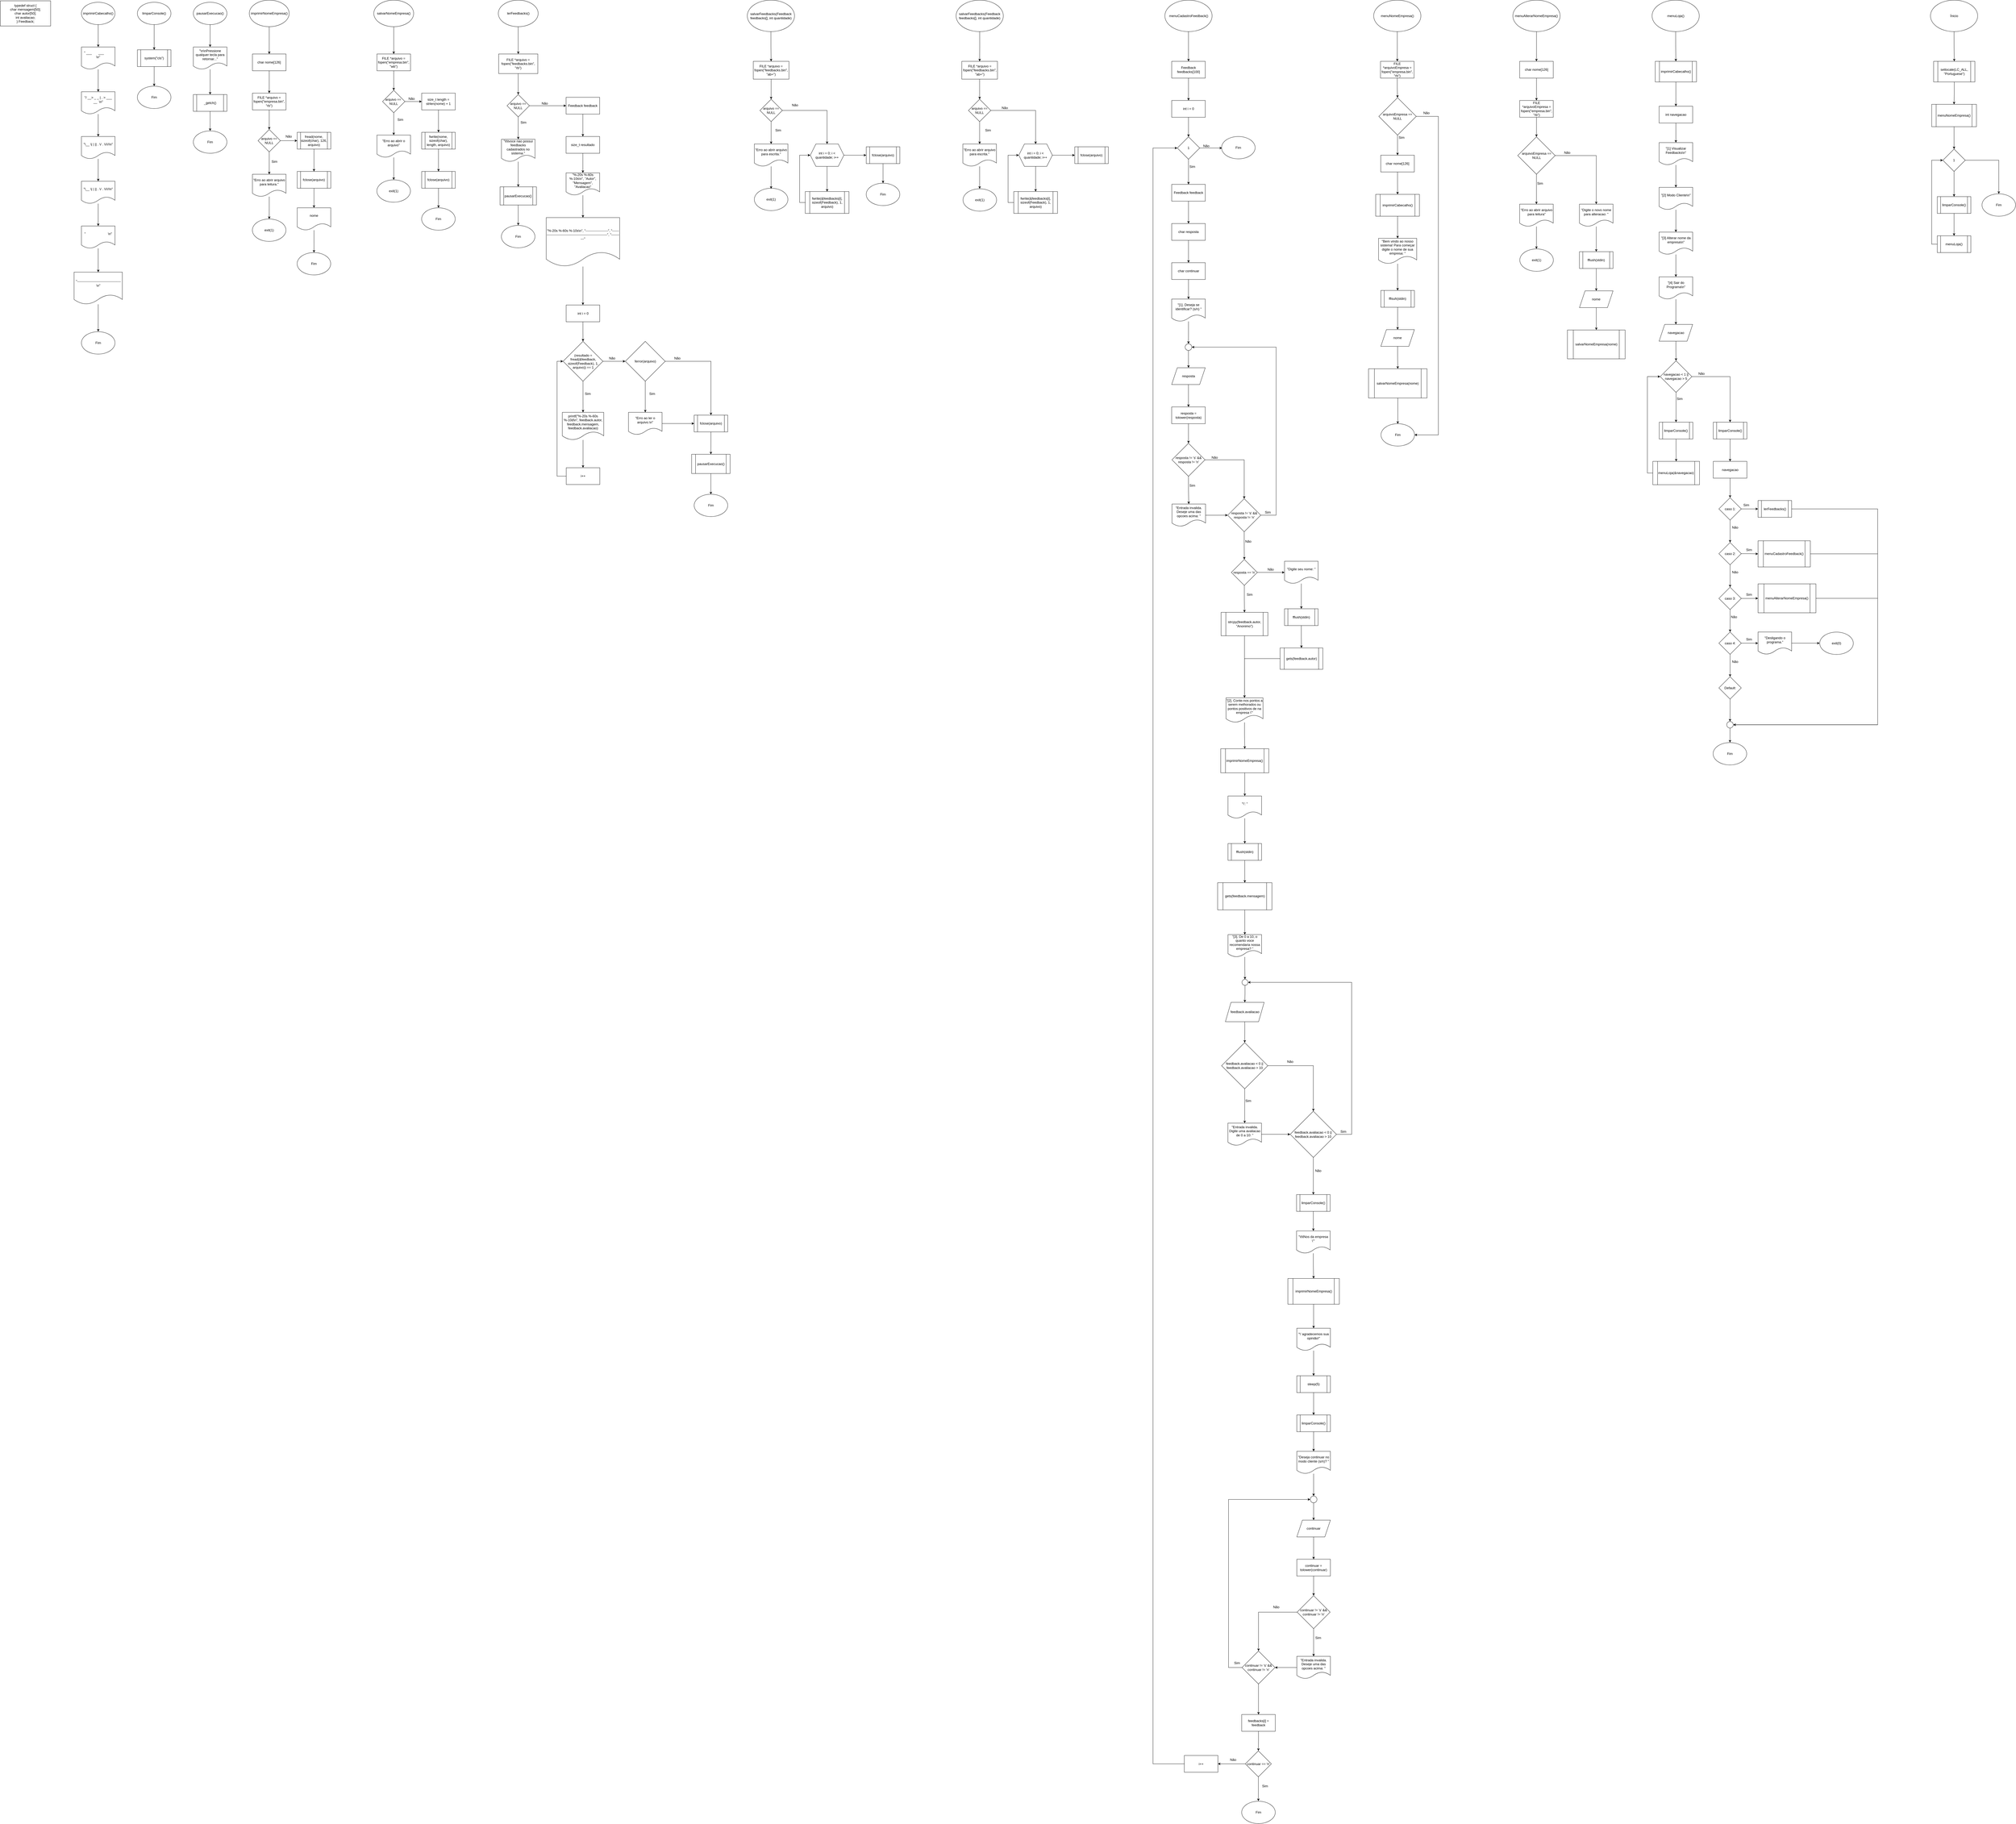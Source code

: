 <mxfile version="24.6.5" type="device">
  <diagram name="Página-1" id="5mLkvS6lzXFAGWpvzQr4">
    <mxGraphModel dx="1552" dy="829" grid="1" gridSize="10" guides="1" tooltips="1" connect="1" arrows="1" fold="1" page="1" pageScale="1" pageWidth="827" pageHeight="1169" math="0" shadow="0">
      <root>
        <mxCell id="0" />
        <mxCell id="1" parent="0" />
        <mxCell id="O2SIoSQPgQ1dI0UzNJkE-164" value="Fim" style="ellipse;whiteSpace=wrap;html=1;" parent="1" vertex="1">
          <mxGeometry x="7093" y="700" width="120" height="80" as="geometry" />
        </mxCell>
        <mxCell id="O2SIoSQPgQ1dI0UzNJkE-126" value="Fim" style="ellipse;whiteSpace=wrap;html=1;" parent="1" vertex="1">
          <mxGeometry x="6132" y="2662" width="120" height="80" as="geometry" />
        </mxCell>
        <mxCell id="O2SIoSQPgQ1dI0UzNJkE-109" value="exit(0)" style="ellipse;whiteSpace=wrap;html=1;" parent="1" vertex="1">
          <mxGeometry x="6513" y="2267" width="120" height="80" as="geometry" />
        </mxCell>
        <mxCell id="O2SIoSQPgQ1dI0UzNJkE-45" value="exit(1)" style="ellipse;whiteSpace=wrap;html=1;" parent="1" vertex="1">
          <mxGeometry x="5441" y="897" width="120" height="80" as="geometry" />
        </mxCell>
        <mxCell id="xetYLR_gGT5uCklwCMi--345" value="Fim" style="ellipse;whiteSpace=wrap;html=1;" parent="1" vertex="1">
          <mxGeometry x="4375.06" y="495" width="120" height="80" as="geometry" />
        </mxCell>
        <mxCell id="xetYLR_gGT5uCklwCMi--337" value="Fim" style="ellipse;whiteSpace=wrap;html=1;" parent="1" vertex="1">
          <mxGeometry x="4447" y="6447" width="120" height="80" as="geometry" />
        </mxCell>
        <mxCell id="xetYLR_gGT5uCklwCMi--194" value="exit(1)" style="ellipse;whiteSpace=wrap;html=1;" parent="1" vertex="1">
          <mxGeometry x="3451" y="682" width="120" height="80" as="geometry" />
        </mxCell>
        <mxCell id="xetYLR_gGT5uCklwCMi--178" value="Fim" style="ellipse;whiteSpace=wrap;html=1;" parent="1" vertex="1">
          <mxGeometry x="3105" y="662" width="120" height="80" as="geometry" />
        </mxCell>
        <mxCell id="xetYLR_gGT5uCklwCMi--155" value="&lt;div&gt;exit(1)&lt;br&gt;&lt;/div&gt;" style="ellipse;whiteSpace=wrap;html=1;" parent="1" vertex="1">
          <mxGeometry x="2705.13" y="680" width="120" height="80" as="geometry" />
        </mxCell>
        <mxCell id="xetYLR_gGT5uCklwCMi--138" value="Fim" style="ellipse;whiteSpace=wrap;html=1;" parent="1" vertex="1">
          <mxGeometry x="2490" y="1774" width="120" height="80" as="geometry" />
        </mxCell>
        <mxCell id="xetYLR_gGT5uCklwCMi--107" value="Fim" style="ellipse;whiteSpace=wrap;html=1;" parent="1" vertex="1">
          <mxGeometry x="1801" y="813" width="120" height="80" as="geometry" />
        </mxCell>
        <mxCell id="xetYLR_gGT5uCklwCMi--89" value="Fim" style="ellipse;whiteSpace=wrap;html=1;" parent="1" vertex="1">
          <mxGeometry x="1516" y="750" width="120" height="80" as="geometry" />
        </mxCell>
        <mxCell id="xetYLR_gGT5uCklwCMi--80" value="exit(1)" style="ellipse;whiteSpace=wrap;html=1;" parent="1" vertex="1">
          <mxGeometry x="1356" y="650" width="120" height="80" as="geometry" />
        </mxCell>
        <mxCell id="xetYLR_gGT5uCklwCMi--67" value="Fim" style="ellipse;whiteSpace=wrap;html=1;" parent="1" vertex="1">
          <mxGeometry x="1071" y="910" width="120" height="80" as="geometry" />
        </mxCell>
        <mxCell id="xetYLR_gGT5uCklwCMi--57" value="exit(1)" style="ellipse;whiteSpace=wrap;html=1;" parent="1" vertex="1">
          <mxGeometry x="911" y="790" width="120" height="80" as="geometry" />
        </mxCell>
        <mxCell id="xetYLR_gGT5uCklwCMi--41" value="Fim" style="ellipse;whiteSpace=wrap;html=1;" parent="1" vertex="1">
          <mxGeometry x="700" y="475" width="120" height="80" as="geometry" />
        </mxCell>
        <mxCell id="xetYLR_gGT5uCklwCMi--32" value="Fim" style="ellipse;whiteSpace=wrap;html=1;" parent="1" vertex="1">
          <mxGeometry x="500" y="315" width="120" height="80" as="geometry" />
        </mxCell>
        <mxCell id="xetYLR_gGT5uCklwCMi--25" value="Fim" style="ellipse;whiteSpace=wrap;html=1;" parent="1" vertex="1">
          <mxGeometry x="300" y="1193" width="120" height="80" as="geometry" />
        </mxCell>
        <mxCell id="xetYLR_gGT5uCklwCMi--12" value="" style="edgeStyle=orthogonalEdgeStyle;rounded=0;orthogonalLoop=1;jettySize=auto;html=1;" parent="1" source="xetYLR_gGT5uCklwCMi--5" target="xetYLR_gGT5uCklwCMi--11" edge="1">
          <mxGeometry relative="1" as="geometry" />
        </mxCell>
        <mxCell id="xetYLR_gGT5uCklwCMi--5" value="imprimirCabecalho()" style="ellipse;whiteSpace=wrap;html=1;" parent="1" vertex="1">
          <mxGeometry x="300" y="15" width="120" height="80" as="geometry" />
        </mxCell>
        <mxCell id="xetYLR_gGT5uCklwCMi--2" value="&lt;div&gt;typedef struct {&lt;/div&gt;&lt;div&gt;char mensagem[50];&lt;/div&gt;&lt;div&gt;&amp;nbsp;char autor[50];&amp;nbsp;&lt;/div&gt;&lt;div&gt;int avaliacao;&lt;/div&gt;&lt;div&gt;} Feedback;&lt;/div&gt;" style="rounded=0;whiteSpace=wrap;html=1;" parent="1" vertex="1">
          <mxGeometry x="10" y="10" width="180" height="90" as="geometry" />
        </mxCell>
        <mxCell id="xetYLR_gGT5uCklwCMi--14" value="" style="edgeStyle=orthogonalEdgeStyle;rounded=0;orthogonalLoop=1;jettySize=auto;html=1;" parent="1" source="xetYLR_gGT5uCklwCMi--11" target="xetYLR_gGT5uCklwCMi--13" edge="1">
          <mxGeometry relative="1" as="geometry" />
        </mxCell>
        <mxCell id="xetYLR_gGT5uCklwCMi--11" value="&quot; ___&amp;nbsp;&amp;nbsp;&amp;nbsp;&amp;nbsp;&amp;nbsp;&amp;nbsp; ___&amp;nbsp;&amp;nbsp;&amp;nbsp;&amp;nbsp;&amp;nbsp;&amp;nbsp;&amp;nbsp;&amp;nbsp;&amp;nbsp; \n&quot;" style="shape=document;whiteSpace=wrap;html=1;boundedLbl=1;" parent="1" vertex="1">
          <mxGeometry x="300" y="175" width="120" height="80" as="geometry" />
        </mxCell>
        <mxCell id="xetYLR_gGT5uCklwCMi--16" value="" style="edgeStyle=orthogonalEdgeStyle;rounded=0;orthogonalLoop=1;jettySize=auto;html=1;" parent="1" source="xetYLR_gGT5uCklwCMi--13" target="xetYLR_gGT5uCklwCMi--15" edge="1">
          <mxGeometry relative="1" as="geometry" />
        </mxCell>
        <mxCell id="xetYLR_gGT5uCklwCMi--13" value="&quot;/ __&amp;gt; _ _ | . &amp;gt; ___ __&amp;nbsp; \n&quot;" style="shape=document;whiteSpace=wrap;html=1;boundedLbl=1;" parent="1" vertex="1">
          <mxGeometry x="300" y="335" width="120" height="80" as="geometry" />
        </mxCell>
        <mxCell id="xetYLR_gGT5uCklwCMi--18" value="" style="edgeStyle=orthogonalEdgeStyle;rounded=0;orthogonalLoop=1;jettySize=auto;html=1;" parent="1" source="xetYLR_gGT5uCklwCMi--15" target="xetYLR_gGT5uCklwCMi--17" edge="1">
          <mxGeometry relative="1" as="geometry" />
        </mxCell>
        <mxCell id="xetYLR_gGT5uCklwCMi--15" value="&quot;\\__ \\| | || . \\/ . \\\\/\\/\n&quot;" style="shape=document;whiteSpace=wrap;html=1;boundedLbl=1;" parent="1" vertex="1">
          <mxGeometry x="300" y="495" width="120" height="80" as="geometry" />
        </mxCell>
        <mxCell id="xetYLR_gGT5uCklwCMi--20" value="" style="edgeStyle=orthogonalEdgeStyle;rounded=0;orthogonalLoop=1;jettySize=auto;html=1;" parent="1" source="xetYLR_gGT5uCklwCMi--17" target="xetYLR_gGT5uCklwCMi--19" edge="1">
          <mxGeometry relative="1" as="geometry" />
        </mxCell>
        <mxCell id="xetYLR_gGT5uCklwCMi--17" value="&quot;\\__ \\| | || . \\/ . \\\\/\\/\n&quot;" style="shape=document;whiteSpace=wrap;html=1;boundedLbl=1;" parent="1" vertex="1">
          <mxGeometry x="300" y="655" width="120" height="80" as="geometry" />
        </mxCell>
        <mxCell id="xetYLR_gGT5uCklwCMi--22" value="" style="edgeStyle=orthogonalEdgeStyle;rounded=0;orthogonalLoop=1;jettySize=auto;html=1;" parent="1" source="xetYLR_gGT5uCklwCMi--19" target="xetYLR_gGT5uCklwCMi--21" edge="1">
          <mxGeometry relative="1" as="geometry" />
        </mxCell>
        <mxCell id="xetYLR_gGT5uCklwCMi--19" value="&quot;&amp;nbsp;&amp;nbsp;&amp;nbsp;&amp;nbsp;&amp;nbsp;&amp;nbsp;&amp;nbsp;&amp;nbsp;&amp;nbsp;&amp;nbsp;&amp;nbsp;&amp;nbsp;&amp;nbsp;&amp;nbsp;&amp;nbsp;&amp;nbsp;&amp;nbsp;&amp;nbsp;&amp;nbsp;&amp;nbsp;&amp;nbsp;&amp;nbsp;&amp;nbsp; \n&quot;" style="shape=document;whiteSpace=wrap;html=1;boundedLbl=1;" parent="1" vertex="1">
          <mxGeometry x="300" y="815" width="120" height="80" as="geometry" />
        </mxCell>
        <mxCell id="xetYLR_gGT5uCklwCMi--24" value="" style="edgeStyle=orthogonalEdgeStyle;rounded=0;orthogonalLoop=1;jettySize=auto;html=1;" parent="1" source="xetYLR_gGT5uCklwCMi--21" edge="1">
          <mxGeometry relative="1" as="geometry">
            <mxPoint x="360" y="1192.5" as="targetPoint" />
          </mxGeometry>
        </mxCell>
        <mxCell id="xetYLR_gGT5uCklwCMi--21" value="&quot;---------------------------------------\n&quot;" style="shape=document;whiteSpace=wrap;html=1;boundedLbl=1;" parent="1" vertex="1">
          <mxGeometry x="273.75" y="980" width="172.5" height="115" as="geometry" />
        </mxCell>
        <mxCell id="xetYLR_gGT5uCklwCMi--29" value="" style="edgeStyle=orthogonalEdgeStyle;rounded=0;orthogonalLoop=1;jettySize=auto;html=1;" parent="1" source="xetYLR_gGT5uCklwCMi--26" target="xetYLR_gGT5uCklwCMi--28" edge="1">
          <mxGeometry relative="1" as="geometry" />
        </mxCell>
        <mxCell id="xetYLR_gGT5uCklwCMi--26" value="limparConsole()" style="ellipse;whiteSpace=wrap;html=1;" parent="1" vertex="1">
          <mxGeometry x="500" y="15" width="120" height="80" as="geometry" />
        </mxCell>
        <mxCell id="xetYLR_gGT5uCklwCMi--31" value="" style="edgeStyle=orthogonalEdgeStyle;rounded=0;orthogonalLoop=1;jettySize=auto;html=1;" parent="1" source="xetYLR_gGT5uCklwCMi--28" edge="1">
          <mxGeometry relative="1" as="geometry">
            <mxPoint x="560" y="315" as="targetPoint" />
          </mxGeometry>
        </mxCell>
        <mxCell id="xetYLR_gGT5uCklwCMi--28" value="system(&quot;cls&quot;)" style="shape=process;whiteSpace=wrap;html=1;backgroundOutline=1;" parent="1" vertex="1">
          <mxGeometry x="500" y="185" width="120" height="60" as="geometry" />
        </mxCell>
        <mxCell id="xetYLR_gGT5uCklwCMi--36" value="" style="edgeStyle=orthogonalEdgeStyle;rounded=0;orthogonalLoop=1;jettySize=auto;html=1;" parent="1" source="xetYLR_gGT5uCklwCMi--33" target="xetYLR_gGT5uCklwCMi--35" edge="1">
          <mxGeometry relative="1" as="geometry" />
        </mxCell>
        <mxCell id="xetYLR_gGT5uCklwCMi--33" value="pausarExecucao()" style="ellipse;whiteSpace=wrap;html=1;" parent="1" vertex="1">
          <mxGeometry x="700" y="15" width="120" height="80" as="geometry" />
        </mxCell>
        <mxCell id="xetYLR_gGT5uCklwCMi--38" value="" style="edgeStyle=orthogonalEdgeStyle;rounded=0;orthogonalLoop=1;jettySize=auto;html=1;" parent="1" source="xetYLR_gGT5uCklwCMi--35" target="xetYLR_gGT5uCklwCMi--37" edge="1">
          <mxGeometry relative="1" as="geometry" />
        </mxCell>
        <mxCell id="xetYLR_gGT5uCklwCMi--35" value="&quot;\n\nPressione qualquer tecla para retornar...&quot;" style="shape=document;whiteSpace=wrap;html=1;boundedLbl=1;" parent="1" vertex="1">
          <mxGeometry x="700" y="175" width="120" height="80" as="geometry" />
        </mxCell>
        <mxCell id="xetYLR_gGT5uCklwCMi--40" value="" style="edgeStyle=orthogonalEdgeStyle;rounded=0;orthogonalLoop=1;jettySize=auto;html=1;" parent="1" source="xetYLR_gGT5uCklwCMi--37" edge="1">
          <mxGeometry relative="1" as="geometry">
            <mxPoint x="760" y="475" as="targetPoint" />
          </mxGeometry>
        </mxCell>
        <mxCell id="xetYLR_gGT5uCklwCMi--37" value="_getch()" style="shape=process;whiteSpace=wrap;html=1;backgroundOutline=1;" parent="1" vertex="1">
          <mxGeometry x="700" y="345" width="120" height="60" as="geometry" />
        </mxCell>
        <mxCell id="xetYLR_gGT5uCklwCMi--45" value="" style="edgeStyle=orthogonalEdgeStyle;rounded=0;orthogonalLoop=1;jettySize=auto;html=1;" parent="1" source="xetYLR_gGT5uCklwCMi--42" target="xetYLR_gGT5uCklwCMi--44" edge="1">
          <mxGeometry relative="1" as="geometry" />
        </mxCell>
        <mxCell id="xetYLR_gGT5uCklwCMi--42" value="imprimirNomeEmpresa()" style="ellipse;whiteSpace=wrap;html=1;" parent="1" vertex="1">
          <mxGeometry x="900" y="7.5" width="142.5" height="95" as="geometry" />
        </mxCell>
        <mxCell id="xetYLR_gGT5uCklwCMi--47" value="" style="edgeStyle=orthogonalEdgeStyle;rounded=0;orthogonalLoop=1;jettySize=auto;html=1;" parent="1" source="xetYLR_gGT5uCklwCMi--44" target="xetYLR_gGT5uCklwCMi--46" edge="1">
          <mxGeometry relative="1" as="geometry" />
        </mxCell>
        <mxCell id="xetYLR_gGT5uCklwCMi--44" value="char nome[126]" style="whiteSpace=wrap;html=1;" parent="1" vertex="1">
          <mxGeometry x="911.25" y="200" width="120" height="60" as="geometry" />
        </mxCell>
        <mxCell id="xetYLR_gGT5uCklwCMi--49" value="" style="edgeStyle=orthogonalEdgeStyle;rounded=0;orthogonalLoop=1;jettySize=auto;html=1;" parent="1" source="xetYLR_gGT5uCklwCMi--46" target="xetYLR_gGT5uCklwCMi--48" edge="1">
          <mxGeometry relative="1" as="geometry" />
        </mxCell>
        <mxCell id="xetYLR_gGT5uCklwCMi--46" value="FILE *arquivo = fopen(&quot;empresa.bin&quot;, &quot;rb&quot;)" style="whiteSpace=wrap;html=1;" parent="1" vertex="1">
          <mxGeometry x="911.25" y="340" width="120" height="60" as="geometry" />
        </mxCell>
        <mxCell id="xetYLR_gGT5uCklwCMi--51" value="" style="edgeStyle=orthogonalEdgeStyle;rounded=0;orthogonalLoop=1;jettySize=auto;html=1;" parent="1" source="xetYLR_gGT5uCklwCMi--48" target="xetYLR_gGT5uCklwCMi--50" edge="1">
          <mxGeometry relative="1" as="geometry" />
        </mxCell>
        <mxCell id="xetYLR_gGT5uCklwCMi--59" value="" style="edgeStyle=orthogonalEdgeStyle;rounded=0;orthogonalLoop=1;jettySize=auto;html=1;" parent="1" source="xetYLR_gGT5uCklwCMi--48" target="xetYLR_gGT5uCklwCMi--58" edge="1">
          <mxGeometry relative="1" as="geometry" />
        </mxCell>
        <mxCell id="xetYLR_gGT5uCklwCMi--48" value="arquivo == NULL" style="rhombus;whiteSpace=wrap;html=1;" parent="1" vertex="1">
          <mxGeometry x="931.25" y="470" width="80" height="80" as="geometry" />
        </mxCell>
        <mxCell id="xetYLR_gGT5uCklwCMi--56" value="" style="edgeStyle=orthogonalEdgeStyle;rounded=0;orthogonalLoop=1;jettySize=auto;html=1;" parent="1" source="xetYLR_gGT5uCklwCMi--50" edge="1">
          <mxGeometry relative="1" as="geometry">
            <mxPoint x="971.25" y="790" as="targetPoint" />
          </mxGeometry>
        </mxCell>
        <mxCell id="xetYLR_gGT5uCklwCMi--50" value="&quot;Erro ao abrir arquivo para leitura.&quot;" style="shape=document;whiteSpace=wrap;html=1;boundedLbl=1;" parent="1" vertex="1">
          <mxGeometry x="911.25" y="630" width="120" height="80" as="geometry" />
        </mxCell>
        <mxCell id="xetYLR_gGT5uCklwCMi--54" value="Sim" style="text;html=1;align=center;verticalAlign=middle;whiteSpace=wrap;rounded=0;" parent="1" vertex="1">
          <mxGeometry x="960" y="570" width="60" height="30" as="geometry" />
        </mxCell>
        <mxCell id="xetYLR_gGT5uCklwCMi--62" value="" style="edgeStyle=orthogonalEdgeStyle;rounded=0;orthogonalLoop=1;jettySize=auto;html=1;" parent="1" source="xetYLR_gGT5uCklwCMi--58" target="xetYLR_gGT5uCklwCMi--61" edge="1">
          <mxGeometry relative="1" as="geometry" />
        </mxCell>
        <mxCell id="xetYLR_gGT5uCklwCMi--58" value="fread(nome, sizeof(char), 126, arquivo)" style="shape=process;whiteSpace=wrap;html=1;backgroundOutline=1;" parent="1" vertex="1">
          <mxGeometry x="1071.25" y="480" width="120" height="60" as="geometry" />
        </mxCell>
        <mxCell id="xetYLR_gGT5uCklwCMi--60" value="Não" style="text;html=1;align=center;verticalAlign=middle;whiteSpace=wrap;rounded=0;" parent="1" vertex="1">
          <mxGeometry x="1011.25" y="480" width="60" height="30" as="geometry" />
        </mxCell>
        <mxCell id="xetYLR_gGT5uCklwCMi--64" value="" style="edgeStyle=orthogonalEdgeStyle;rounded=0;orthogonalLoop=1;jettySize=auto;html=1;" parent="1" source="xetYLR_gGT5uCklwCMi--61" target="xetYLR_gGT5uCklwCMi--63" edge="1">
          <mxGeometry relative="1" as="geometry" />
        </mxCell>
        <mxCell id="xetYLR_gGT5uCklwCMi--61" value="fclose(arquivo)" style="shape=process;whiteSpace=wrap;html=1;backgroundOutline=1;" parent="1" vertex="1">
          <mxGeometry x="1071.25" y="620" width="120" height="60" as="geometry" />
        </mxCell>
        <mxCell id="xetYLR_gGT5uCklwCMi--66" value="" style="edgeStyle=orthogonalEdgeStyle;rounded=0;orthogonalLoop=1;jettySize=auto;html=1;" parent="1" source="xetYLR_gGT5uCklwCMi--63" edge="1">
          <mxGeometry relative="1" as="geometry">
            <mxPoint x="1131.25" y="910.0" as="targetPoint" />
          </mxGeometry>
        </mxCell>
        <mxCell id="xetYLR_gGT5uCklwCMi--63" value="nome" style="shape=document;whiteSpace=wrap;html=1;boundedLbl=1;" parent="1" vertex="1">
          <mxGeometry x="1071.25" y="750" width="120" height="80" as="geometry" />
        </mxCell>
        <mxCell id="xetYLR_gGT5uCklwCMi--73" value="" style="edgeStyle=orthogonalEdgeStyle;rounded=0;orthogonalLoop=1;jettySize=auto;html=1;" parent="1" source="xetYLR_gGT5uCklwCMi--70" target="xetYLR_gGT5uCklwCMi--72" edge="1">
          <mxGeometry relative="1" as="geometry" />
        </mxCell>
        <mxCell id="xetYLR_gGT5uCklwCMi--70" value="salvarNomeEmpresa()" style="ellipse;whiteSpace=wrap;html=1;" parent="1" vertex="1">
          <mxGeometry x="1345" y="7.5" width="142.5" height="95" as="geometry" />
        </mxCell>
        <mxCell id="xetYLR_gGT5uCklwCMi--75" value="" style="edgeStyle=orthogonalEdgeStyle;rounded=0;orthogonalLoop=1;jettySize=auto;html=1;" parent="1" source="xetYLR_gGT5uCklwCMi--72" target="xetYLR_gGT5uCklwCMi--74" edge="1">
          <mxGeometry relative="1" as="geometry" />
        </mxCell>
        <mxCell id="xetYLR_gGT5uCklwCMi--72" value="FILE *arquivo = fopen(&quot;empresa.bin&quot;, &quot;wb&quot;)" style="whiteSpace=wrap;html=1;" parent="1" vertex="1">
          <mxGeometry x="1356.25" y="200" width="120" height="60" as="geometry" />
        </mxCell>
        <mxCell id="xetYLR_gGT5uCklwCMi--77" value="" style="edgeStyle=orthogonalEdgeStyle;rounded=0;orthogonalLoop=1;jettySize=auto;html=1;" parent="1" source="xetYLR_gGT5uCklwCMi--74" target="xetYLR_gGT5uCklwCMi--76" edge="1">
          <mxGeometry relative="1" as="geometry" />
        </mxCell>
        <mxCell id="xetYLR_gGT5uCklwCMi--82" value="" style="edgeStyle=orthogonalEdgeStyle;rounded=0;orthogonalLoop=1;jettySize=auto;html=1;" parent="1" source="xetYLR_gGT5uCklwCMi--74" target="xetYLR_gGT5uCklwCMi--81" edge="1">
          <mxGeometry relative="1" as="geometry" />
        </mxCell>
        <mxCell id="xetYLR_gGT5uCklwCMi--74" value="arquivo ==&amp;nbsp; NULL" style="rhombus;whiteSpace=wrap;html=1;" parent="1" vertex="1">
          <mxGeometry x="1376.25" y="330" width="80" height="80" as="geometry" />
        </mxCell>
        <mxCell id="xetYLR_gGT5uCklwCMi--79" value="" style="edgeStyle=orthogonalEdgeStyle;rounded=0;orthogonalLoop=1;jettySize=auto;html=1;" parent="1" source="xetYLR_gGT5uCklwCMi--76" edge="1">
          <mxGeometry relative="1" as="geometry">
            <mxPoint x="1416.25" y="650" as="targetPoint" />
          </mxGeometry>
        </mxCell>
        <mxCell id="xetYLR_gGT5uCklwCMi--76" value="&quot;Erro ao abrir o arquivo&quot;" style="shape=document;whiteSpace=wrap;html=1;boundedLbl=1;" parent="1" vertex="1">
          <mxGeometry x="1356.25" y="490" width="120" height="80" as="geometry" />
        </mxCell>
        <mxCell id="xetYLR_gGT5uCklwCMi--84" value="" style="edgeStyle=orthogonalEdgeStyle;rounded=0;orthogonalLoop=1;jettySize=auto;html=1;" parent="1" source="xetYLR_gGT5uCklwCMi--81" target="xetYLR_gGT5uCklwCMi--83" edge="1">
          <mxGeometry relative="1" as="geometry" />
        </mxCell>
        <mxCell id="xetYLR_gGT5uCklwCMi--81" value="size_t length = strlen(nome) + 1" style="whiteSpace=wrap;html=1;" parent="1" vertex="1">
          <mxGeometry x="1516.25" y="340" width="120" height="60" as="geometry" />
        </mxCell>
        <mxCell id="xetYLR_gGT5uCklwCMi--86" value="" style="edgeStyle=orthogonalEdgeStyle;rounded=0;orthogonalLoop=1;jettySize=auto;html=1;" parent="1" source="xetYLR_gGT5uCklwCMi--83" target="xetYLR_gGT5uCklwCMi--85" edge="1">
          <mxGeometry relative="1" as="geometry" />
        </mxCell>
        <mxCell id="xetYLR_gGT5uCklwCMi--83" value="fwrite(nome, sizeof(char), length, arquivo)" style="shape=process;whiteSpace=wrap;html=1;backgroundOutline=1;" parent="1" vertex="1">
          <mxGeometry x="1516.25" y="480" width="120" height="60" as="geometry" />
        </mxCell>
        <mxCell id="xetYLR_gGT5uCklwCMi--88" value="" style="edgeStyle=orthogonalEdgeStyle;rounded=0;orthogonalLoop=1;jettySize=auto;html=1;" parent="1" source="xetYLR_gGT5uCklwCMi--85" edge="1">
          <mxGeometry relative="1" as="geometry">
            <mxPoint x="1576.25" y="750" as="targetPoint" />
          </mxGeometry>
        </mxCell>
        <mxCell id="xetYLR_gGT5uCklwCMi--85" value="fclose(arquivo)" style="shape=process;whiteSpace=wrap;html=1;backgroundOutline=1;" parent="1" vertex="1">
          <mxGeometry x="1516.25" y="620" width="120" height="60" as="geometry" />
        </mxCell>
        <mxCell id="xetYLR_gGT5uCklwCMi--97" value="" style="edgeStyle=orthogonalEdgeStyle;rounded=0;orthogonalLoop=1;jettySize=auto;html=1;" parent="1" source="xetYLR_gGT5uCklwCMi--92" target="xetYLR_gGT5uCklwCMi--96" edge="1">
          <mxGeometry relative="1" as="geometry" />
        </mxCell>
        <mxCell id="xetYLR_gGT5uCklwCMi--92" value="lerFeedbacks()" style="ellipse;whiteSpace=wrap;html=1;" parent="1" vertex="1">
          <mxGeometry x="1790" y="7.5" width="142.5" height="95" as="geometry" />
        </mxCell>
        <mxCell id="xetYLR_gGT5uCklwCMi--94" value="Sim" style="text;html=1;align=center;verticalAlign=middle;whiteSpace=wrap;rounded=0;" parent="1" vertex="1">
          <mxGeometry x="1410" y="420" width="60" height="30" as="geometry" />
        </mxCell>
        <mxCell id="xetYLR_gGT5uCklwCMi--95" value="Não" style="text;html=1;align=center;verticalAlign=middle;whiteSpace=wrap;rounded=0;" parent="1" vertex="1">
          <mxGeometry x="1926.25" y="361.88" width="60" height="30" as="geometry" />
        </mxCell>
        <mxCell id="xetYLR_gGT5uCklwCMi--99" value="" style="edgeStyle=orthogonalEdgeStyle;rounded=0;orthogonalLoop=1;jettySize=auto;html=1;" parent="1" source="xetYLR_gGT5uCklwCMi--96" target="xetYLR_gGT5uCklwCMi--98" edge="1">
          <mxGeometry relative="1" as="geometry" />
        </mxCell>
        <UserObject label="FILE *arquivo = fopen(&quot;feedbacks.bin&quot;, &quot;rb&quot;)" link="FILE *arquivo = fopen(&quot;feedbacks.bin&quot;, &quot;rb&quot;)" id="xetYLR_gGT5uCklwCMi--96">
          <mxCell style="whiteSpace=wrap;html=1;" parent="1" vertex="1">
            <mxGeometry x="1791.25" y="200" width="140" height="70" as="geometry" />
          </mxCell>
        </UserObject>
        <mxCell id="xetYLR_gGT5uCklwCMi--101" value="" style="edgeStyle=orthogonalEdgeStyle;rounded=0;orthogonalLoop=1;jettySize=auto;html=1;" parent="1" source="xetYLR_gGT5uCklwCMi--98" target="xetYLR_gGT5uCklwCMi--100" edge="1">
          <mxGeometry relative="1" as="geometry" />
        </mxCell>
        <mxCell id="xetYLR_gGT5uCklwCMi--109" value="" style="edgeStyle=orthogonalEdgeStyle;rounded=0;orthogonalLoop=1;jettySize=auto;html=1;" parent="1" source="xetYLR_gGT5uCklwCMi--98" target="xetYLR_gGT5uCklwCMi--108" edge="1">
          <mxGeometry relative="1" as="geometry" />
        </mxCell>
        <mxCell id="xetYLR_gGT5uCklwCMi--98" value="arquivo == NULL" style="rhombus;whiteSpace=wrap;html=1;" parent="1" vertex="1">
          <mxGeometry x="1821.25" y="345" width="80" height="80" as="geometry" />
        </mxCell>
        <mxCell id="xetYLR_gGT5uCklwCMi--103" value="" style="edgeStyle=orthogonalEdgeStyle;rounded=0;orthogonalLoop=1;jettySize=auto;html=1;" parent="1" source="xetYLR_gGT5uCklwCMi--100" target="xetYLR_gGT5uCklwCMi--102" edge="1">
          <mxGeometry relative="1" as="geometry" />
        </mxCell>
        <mxCell id="xetYLR_gGT5uCklwCMi--100" value="&quot;\t\tvoce nao possui feedbacks cadastrados no sistema.&quot;" style="shape=document;whiteSpace=wrap;html=1;boundedLbl=1;" parent="1" vertex="1">
          <mxGeometry x="1801.25" y="505" width="120" height="80" as="geometry" />
        </mxCell>
        <mxCell id="xetYLR_gGT5uCklwCMi--106" value="" style="edgeStyle=orthogonalEdgeStyle;rounded=0;orthogonalLoop=1;jettySize=auto;html=1;" parent="1" source="xetYLR_gGT5uCklwCMi--102" edge="1">
          <mxGeometry relative="1" as="geometry">
            <mxPoint x="1861.25" y="812.5" as="targetPoint" />
          </mxGeometry>
        </mxCell>
        <mxCell id="xetYLR_gGT5uCklwCMi--102" value="pausarExecucao()" style="shape=process;whiteSpace=wrap;html=1;backgroundOutline=1;" parent="1" vertex="1">
          <mxGeometry x="1796.25" y="675" width="130" height="65" as="geometry" />
        </mxCell>
        <mxCell id="xetYLR_gGT5uCklwCMi--111" value="" style="edgeStyle=orthogonalEdgeStyle;rounded=0;orthogonalLoop=1;jettySize=auto;html=1;" parent="1" source="xetYLR_gGT5uCklwCMi--108" target="xetYLR_gGT5uCklwCMi--110" edge="1">
          <mxGeometry relative="1" as="geometry" />
        </mxCell>
        <mxCell id="xetYLR_gGT5uCklwCMi--108" value="Feedback feedback" style="whiteSpace=wrap;html=1;" parent="1" vertex="1">
          <mxGeometry x="2032.25" y="355" width="120" height="60" as="geometry" />
        </mxCell>
        <mxCell id="xetYLR_gGT5uCklwCMi--113" value="" style="edgeStyle=orthogonalEdgeStyle;rounded=0;orthogonalLoop=1;jettySize=auto;html=1;" parent="1" source="xetYLR_gGT5uCklwCMi--110" target="xetYLR_gGT5uCklwCMi--112" edge="1">
          <mxGeometry relative="1" as="geometry" />
        </mxCell>
        <mxCell id="xetYLR_gGT5uCklwCMi--110" value="&lt;div align=&quot;justify&quot;&gt;&lt;font style=&quot;font-size: 12px;&quot;&gt;size_t resultado&lt;/font&gt;&lt;br&gt;&lt;/div&gt;" style="whiteSpace=wrap;html=1;" parent="1" vertex="1">
          <mxGeometry x="2032.25" y="495" width="120" height="60" as="geometry" />
        </mxCell>
        <mxCell id="xetYLR_gGT5uCklwCMi--115" value="" style="edgeStyle=orthogonalEdgeStyle;rounded=0;orthogonalLoop=1;jettySize=auto;html=1;" parent="1" source="xetYLR_gGT5uCklwCMi--112" target="xetYLR_gGT5uCklwCMi--114" edge="1">
          <mxGeometry relative="1" as="geometry" />
        </mxCell>
        <mxCell id="xetYLR_gGT5uCklwCMi--112" value="&quot;%-20s %-60s %-10s\n&quot;, &quot;Autor&quot;, &quot;Mensagem&quot;, &quot;Avaliacao&quot;" style="shape=document;whiteSpace=wrap;html=1;boundedLbl=1;" parent="1" vertex="1">
          <mxGeometry x="2032.25" y="625" width="120" height="80" as="geometry" />
        </mxCell>
        <mxCell id="xetYLR_gGT5uCklwCMi--117" value="" style="edgeStyle=orthogonalEdgeStyle;rounded=0;orthogonalLoop=1;jettySize=auto;html=1;" parent="1" source="xetYLR_gGT5uCklwCMi--114" target="xetYLR_gGT5uCklwCMi--116" edge="1">
          <mxGeometry relative="1" as="geometry" />
        </mxCell>
        <mxCell id="xetYLR_gGT5uCklwCMi--114" value="&quot;%-20s %-60s %-10s\n&quot;, &quot;--------------------&quot;, &quot;------------------------------------------------------------&quot;, &quot;----------&quot;" style="shape=document;whiteSpace=wrap;html=1;boundedLbl=1;" parent="1" vertex="1">
          <mxGeometry x="1961.25" y="785" width="262.5" height="175" as="geometry" />
        </mxCell>
        <mxCell id="xetYLR_gGT5uCklwCMi--119" value="" style="edgeStyle=orthogonalEdgeStyle;rounded=0;orthogonalLoop=1;jettySize=auto;html=1;" parent="1" source="xetYLR_gGT5uCklwCMi--116" target="xetYLR_gGT5uCklwCMi--118" edge="1">
          <mxGeometry relative="1" as="geometry" />
        </mxCell>
        <mxCell id="xetYLR_gGT5uCklwCMi--116" value="int i = 0" style="whiteSpace=wrap;html=1;" parent="1" vertex="1">
          <mxGeometry x="2032.5" y="1097.5" width="120" height="60" as="geometry" />
        </mxCell>
        <mxCell id="xetYLR_gGT5uCklwCMi--121" value="" style="edgeStyle=orthogonalEdgeStyle;rounded=0;orthogonalLoop=1;jettySize=auto;html=1;" parent="1" source="xetYLR_gGT5uCklwCMi--118" target="xetYLR_gGT5uCklwCMi--120" edge="1">
          <mxGeometry relative="1" as="geometry" />
        </mxCell>
        <mxCell id="xetYLR_gGT5uCklwCMi--128" value="" style="edgeStyle=orthogonalEdgeStyle;rounded=0;orthogonalLoop=1;jettySize=auto;html=1;" parent="1" source="xetYLR_gGT5uCklwCMi--118" target="xetYLR_gGT5uCklwCMi--127" edge="1">
          <mxGeometry relative="1" as="geometry" />
        </mxCell>
        <mxCell id="xetYLR_gGT5uCklwCMi--118" value="(resultado = fread(&amp;amp;feedback, sizeof(Feedback), 1, arquivo)) == 1" style="rhombus;whiteSpace=wrap;html=1;" parent="1" vertex="1">
          <mxGeometry x="2021.5" y="1227.5" width="142.5" height="142.5" as="geometry" />
        </mxCell>
        <mxCell id="xetYLR_gGT5uCklwCMi--123" value="" style="edgeStyle=orthogonalEdgeStyle;rounded=0;orthogonalLoop=1;jettySize=auto;html=1;" parent="1" source="xetYLR_gGT5uCklwCMi--120" target="xetYLR_gGT5uCklwCMi--122" edge="1">
          <mxGeometry relative="1" as="geometry" />
        </mxCell>
        <mxCell id="xetYLR_gGT5uCklwCMi--120" value="printf(&quot;%-20s %-60s %-10d\n&quot;, feedback.autor, feedback.mensagem, feedback.avaliacao)" style="shape=document;whiteSpace=wrap;html=1;boundedLbl=1;" parent="1" vertex="1">
          <mxGeometry x="2018.75" y="1481.25" width="148.13" height="98.75" as="geometry" />
        </mxCell>
        <mxCell id="xetYLR_gGT5uCklwCMi--124" style="edgeStyle=orthogonalEdgeStyle;rounded=0;orthogonalLoop=1;jettySize=auto;html=1;entryX=0;entryY=0.5;entryDx=0;entryDy=0;" parent="1" source="xetYLR_gGT5uCklwCMi--122" target="xetYLR_gGT5uCklwCMi--118" edge="1">
          <mxGeometry relative="1" as="geometry">
            <Array as="points">
              <mxPoint x="2000" y="1709" />
              <mxPoint x="2000" y="1299" />
            </Array>
          </mxGeometry>
        </mxCell>
        <mxCell id="xetYLR_gGT5uCklwCMi--122" value="i++" style="whiteSpace=wrap;html=1;" parent="1" vertex="1">
          <mxGeometry x="2032.815" y="1679.375" width="120" height="60" as="geometry" />
        </mxCell>
        <mxCell id="xetYLR_gGT5uCklwCMi--130" value="" style="edgeStyle=orthogonalEdgeStyle;rounded=0;orthogonalLoop=1;jettySize=auto;html=1;" parent="1" source="xetYLR_gGT5uCklwCMi--127" target="xetYLR_gGT5uCklwCMi--129" edge="1">
          <mxGeometry relative="1" as="geometry" />
        </mxCell>
        <mxCell id="xetYLR_gGT5uCklwCMi--132" value="" style="edgeStyle=orthogonalEdgeStyle;rounded=0;orthogonalLoop=1;jettySize=auto;html=1;" parent="1" source="xetYLR_gGT5uCklwCMi--127" target="xetYLR_gGT5uCklwCMi--131" edge="1">
          <mxGeometry relative="1" as="geometry" />
        </mxCell>
        <mxCell id="xetYLR_gGT5uCklwCMi--127" value="ferror(arquivo)" style="rhombus;whiteSpace=wrap;html=1;" parent="1" vertex="1">
          <mxGeometry x="2244" y="1227.5" width="142.5" height="142.5" as="geometry" />
        </mxCell>
        <mxCell id="xetYLR_gGT5uCklwCMi--133" value="" style="edgeStyle=orthogonalEdgeStyle;rounded=0;orthogonalLoop=1;jettySize=auto;html=1;" parent="1" source="xetYLR_gGT5uCklwCMi--129" target="xetYLR_gGT5uCklwCMi--131" edge="1">
          <mxGeometry relative="1" as="geometry" />
        </mxCell>
        <mxCell id="xetYLR_gGT5uCklwCMi--129" value="&quot;Erro ao ler o arquivo.\n&quot;" style="shape=document;whiteSpace=wrap;html=1;boundedLbl=1;" parent="1" vertex="1">
          <mxGeometry x="2255.25" y="1481.25" width="120" height="80" as="geometry" />
        </mxCell>
        <mxCell id="xetYLR_gGT5uCklwCMi--135" value="" style="edgeStyle=orthogonalEdgeStyle;rounded=0;orthogonalLoop=1;jettySize=auto;html=1;" parent="1" source="xetYLR_gGT5uCklwCMi--131" target="xetYLR_gGT5uCklwCMi--134" edge="1">
          <mxGeometry relative="1" as="geometry" />
        </mxCell>
        <mxCell id="xetYLR_gGT5uCklwCMi--131" value="fclose(arquivo)" style="shape=process;whiteSpace=wrap;html=1;backgroundOutline=1;" parent="1" vertex="1">
          <mxGeometry x="2490" y="1491.25" width="120" height="60" as="geometry" />
        </mxCell>
        <mxCell id="xetYLR_gGT5uCklwCMi--137" value="" style="edgeStyle=orthogonalEdgeStyle;rounded=0;orthogonalLoop=1;jettySize=auto;html=1;" parent="1" source="xetYLR_gGT5uCklwCMi--134" edge="1">
          <mxGeometry relative="1" as="geometry">
            <mxPoint x="2549.75" y="1774.375" as="targetPoint" />
          </mxGeometry>
        </mxCell>
        <mxCell id="xetYLR_gGT5uCklwCMi--134" value="pausarExecucao()" style="shape=process;whiteSpace=wrap;html=1;backgroundOutline=1;" parent="1" vertex="1">
          <mxGeometry x="2481" y="1631.25" width="137.5" height="68.75" as="geometry" />
        </mxCell>
        <mxCell id="xetYLR_gGT5uCklwCMi--148" value="" style="edgeStyle=orthogonalEdgeStyle;rounded=0;orthogonalLoop=1;jettySize=auto;html=1;" parent="1" source="xetYLR_gGT5uCklwCMi--145" target="xetYLR_gGT5uCklwCMi--147" edge="1">
          <mxGeometry relative="1" as="geometry" />
        </mxCell>
        <mxCell id="xetYLR_gGT5uCklwCMi--145" value="salvarFeedbacks(Feedback feedbacks[], int quantidade)" style="ellipse;whiteSpace=wrap;html=1;" parent="1" vertex="1">
          <mxGeometry x="2680" y="7.5" width="168.75" height="112.5" as="geometry" />
        </mxCell>
        <mxCell id="xetYLR_gGT5uCklwCMi--150" value="" style="edgeStyle=orthogonalEdgeStyle;rounded=0;orthogonalLoop=1;jettySize=auto;html=1;" parent="1" source="xetYLR_gGT5uCklwCMi--147" target="xetYLR_gGT5uCklwCMi--149" edge="1">
          <mxGeometry relative="1" as="geometry" />
        </mxCell>
        <mxCell id="xetYLR_gGT5uCklwCMi--147" value="FILE *arquivo = fopen(&quot;feedbacks.bin&quot;, &quot;ab+&quot;)" style="whiteSpace=wrap;html=1;" parent="1" vertex="1">
          <mxGeometry x="2701.38" y="226.25" width="127.5" height="63.75" as="geometry" />
        </mxCell>
        <mxCell id="xetYLR_gGT5uCklwCMi--152" value="" style="edgeStyle=orthogonalEdgeStyle;rounded=0;orthogonalLoop=1;jettySize=auto;html=1;" parent="1" source="xetYLR_gGT5uCklwCMi--149" target="xetYLR_gGT5uCklwCMi--151" edge="1">
          <mxGeometry relative="1" as="geometry" />
        </mxCell>
        <mxCell id="xetYLR_gGT5uCklwCMi--149" value="arquivo == NULL" style="rhombus;whiteSpace=wrap;html=1;" parent="1" vertex="1">
          <mxGeometry x="2725.13" y="361.875" width="80" height="80" as="geometry" />
        </mxCell>
        <mxCell id="xetYLR_gGT5uCklwCMi--154" value="" style="edgeStyle=orthogonalEdgeStyle;rounded=0;orthogonalLoop=1;jettySize=auto;html=1;" parent="1" source="xetYLR_gGT5uCklwCMi--151" edge="1">
          <mxGeometry relative="1" as="geometry">
            <mxPoint x="2765.13" y="681.875" as="targetPoint" />
          </mxGeometry>
        </mxCell>
        <mxCell id="xetYLR_gGT5uCklwCMi--159" value="" style="edgeStyle=orthogonalEdgeStyle;rounded=0;orthogonalLoop=1;jettySize=auto;html=1;exitX=1;exitY=0.5;exitDx=0;exitDy=0;" parent="1" source="xetYLR_gGT5uCklwCMi--149" target="xetYLR_gGT5uCklwCMi--158" edge="1">
          <mxGeometry relative="1" as="geometry" />
        </mxCell>
        <mxCell id="xetYLR_gGT5uCklwCMi--151" value="&quot;Erro ao abrir arquivo para escrita.&quot;" style="shape=document;whiteSpace=wrap;html=1;boundedLbl=1;" parent="1" vertex="1">
          <mxGeometry x="2705.13" y="521.875" width="120" height="80" as="geometry" />
        </mxCell>
        <mxCell id="xetYLR_gGT5uCklwCMi--161" value="" style="edgeStyle=orthogonalEdgeStyle;rounded=0;orthogonalLoop=1;jettySize=auto;html=1;" parent="1" source="xetYLR_gGT5uCklwCMi--158" target="xetYLR_gGT5uCklwCMi--160" edge="1">
          <mxGeometry relative="1" as="geometry" />
        </mxCell>
        <mxCell id="xetYLR_gGT5uCklwCMi--175" value="" style="edgeStyle=orthogonalEdgeStyle;rounded=0;orthogonalLoop=1;jettySize=auto;html=1;" parent="1" source="xetYLR_gGT5uCklwCMi--158" target="xetYLR_gGT5uCklwCMi--174" edge="1">
          <mxGeometry relative="1" as="geometry" />
        </mxCell>
        <mxCell id="xetYLR_gGT5uCklwCMi--158" value="int i = 0; i &amp;lt; quantidade; i++" style="shape=hexagon;perimeter=hexagonPerimeter2;whiteSpace=wrap;html=1;fixedSize=1;" parent="1" vertex="1">
          <mxGeometry x="2905.13" y="521.875" width="120" height="80" as="geometry" />
        </mxCell>
        <mxCell id="xetYLR_gGT5uCklwCMi--162" style="edgeStyle=orthogonalEdgeStyle;rounded=0;orthogonalLoop=1;jettySize=auto;html=1;entryX=0;entryY=0.5;entryDx=0;entryDy=0;" parent="1" source="xetYLR_gGT5uCklwCMi--160" target="xetYLR_gGT5uCklwCMi--158" edge="1">
          <mxGeometry relative="1" as="geometry">
            <Array as="points">
              <mxPoint x="2867" y="731" />
              <mxPoint x="2867" y="562" />
            </Array>
          </mxGeometry>
        </mxCell>
        <mxCell id="xetYLR_gGT5uCklwCMi--160" value="fwrite(&amp;amp;feedbacks[i], sizeof(Feedback), 1, arquivo)" style="shape=process;whiteSpace=wrap;html=1;backgroundOutline=1;" parent="1" vertex="1">
          <mxGeometry x="2887.13" y="691.88" width="156.25" height="78.13" as="geometry" />
        </mxCell>
        <mxCell id="xetYLR_gGT5uCklwCMi--163" value="Sim" style="text;html=1;align=center;verticalAlign=middle;whiteSpace=wrap;rounded=0;" parent="1" vertex="1">
          <mxGeometry x="1850" y="430" width="60" height="30" as="geometry" />
        </mxCell>
        <mxCell id="xetYLR_gGT5uCklwCMi--165" value="Sim" style="text;html=1;align=center;verticalAlign=middle;whiteSpace=wrap;rounded=0;" parent="1" vertex="1">
          <mxGeometry x="2080" y="1400" width="60" height="30" as="geometry" />
        </mxCell>
        <mxCell id="xetYLR_gGT5uCklwCMi--166" value="Sim" style="text;html=1;align=center;verticalAlign=middle;whiteSpace=wrap;rounded=0;" parent="1" vertex="1">
          <mxGeometry x="2310" y="1400" width="60" height="30" as="geometry" />
        </mxCell>
        <mxCell id="xetYLR_gGT5uCklwCMi--167" value="Não" style="text;html=1;align=center;verticalAlign=middle;whiteSpace=wrap;rounded=0;" parent="1" vertex="1">
          <mxGeometry x="2166.88" y="1273" width="60" height="30" as="geometry" />
        </mxCell>
        <mxCell id="xetYLR_gGT5uCklwCMi--171" value="Não" style="text;html=1;align=center;verticalAlign=middle;whiteSpace=wrap;rounded=0;" parent="1" vertex="1">
          <mxGeometry x="2400" y="1273" width="60" height="30" as="geometry" />
        </mxCell>
        <mxCell id="xetYLR_gGT5uCklwCMi--172" value="Não" style="text;html=1;align=center;verticalAlign=middle;whiteSpace=wrap;rounded=0;" parent="1" vertex="1">
          <mxGeometry x="1450" y="345" width="60" height="30" as="geometry" />
        </mxCell>
        <mxCell id="xetYLR_gGT5uCklwCMi--177" value="" style="edgeStyle=orthogonalEdgeStyle;rounded=0;orthogonalLoop=1;jettySize=auto;html=1;" parent="1" source="xetYLR_gGT5uCklwCMi--174" edge="1">
          <mxGeometry relative="1" as="geometry">
            <mxPoint x="3165.13" y="661.875" as="targetPoint" />
          </mxGeometry>
        </mxCell>
        <mxCell id="xetYLR_gGT5uCklwCMi--174" value="fclose(arquivo)" style="shape=process;whiteSpace=wrap;html=1;backgroundOutline=1;" parent="1" vertex="1">
          <mxGeometry x="3105.13" y="531.875" width="120" height="60" as="geometry" />
        </mxCell>
        <mxCell id="xetYLR_gGT5uCklwCMi--187" value="" style="edgeStyle=orthogonalEdgeStyle;rounded=0;orthogonalLoop=1;jettySize=auto;html=1;" parent="1" source="xetYLR_gGT5uCklwCMi--184" target="xetYLR_gGT5uCklwCMi--186" edge="1">
          <mxGeometry relative="1" as="geometry" />
        </mxCell>
        <mxCell id="xetYLR_gGT5uCklwCMi--184" value="salvarFeedbacks(Feedback feedbacks[], int quantidade)" style="ellipse;whiteSpace=wrap;html=1;" parent="1" vertex="1">
          <mxGeometry x="3426.25" y="7.5" width="168.75" height="112.5" as="geometry" />
        </mxCell>
        <mxCell id="xetYLR_gGT5uCklwCMi--189" value="" style="edgeStyle=orthogonalEdgeStyle;rounded=0;orthogonalLoop=1;jettySize=auto;html=1;" parent="1" source="xetYLR_gGT5uCklwCMi--186" target="xetYLR_gGT5uCklwCMi--188" edge="1">
          <mxGeometry relative="1" as="geometry" />
        </mxCell>
        <mxCell id="xetYLR_gGT5uCklwCMi--186" value="FILE *arquivo = fopen(&quot;feedbacks.bin&quot;, &quot;ab+&quot;)" style="whiteSpace=wrap;html=1;" parent="1" vertex="1">
          <mxGeometry x="3446.63" y="226.25" width="127.5" height="63.75" as="geometry" />
        </mxCell>
        <mxCell id="xetYLR_gGT5uCklwCMi--191" value="" style="edgeStyle=orthogonalEdgeStyle;rounded=0;orthogonalLoop=1;jettySize=auto;html=1;" parent="1" source="xetYLR_gGT5uCklwCMi--188" target="xetYLR_gGT5uCklwCMi--190" edge="1">
          <mxGeometry relative="1" as="geometry" />
        </mxCell>
        <mxCell id="xetYLR_gGT5uCklwCMi--188" value="arquivo == NULL" style="rhombus;whiteSpace=wrap;html=1;" parent="1" vertex="1">
          <mxGeometry x="3470.38" y="361.875" width="80" height="80" as="geometry" />
        </mxCell>
        <mxCell id="xetYLR_gGT5uCklwCMi--193" value="" style="edgeStyle=orthogonalEdgeStyle;rounded=0;orthogonalLoop=1;jettySize=auto;html=1;" parent="1" source="xetYLR_gGT5uCklwCMi--190" edge="1">
          <mxGeometry relative="1" as="geometry">
            <mxPoint x="3510.38" y="681.875" as="targetPoint" />
          </mxGeometry>
        </mxCell>
        <mxCell id="xetYLR_gGT5uCklwCMi--198" value="" style="edgeStyle=orthogonalEdgeStyle;rounded=0;orthogonalLoop=1;jettySize=auto;html=1;exitX=1;exitY=0.5;exitDx=0;exitDy=0;" parent="1" source="xetYLR_gGT5uCklwCMi--188" target="xetYLR_gGT5uCklwCMi--197" edge="1">
          <mxGeometry relative="1" as="geometry" />
        </mxCell>
        <mxCell id="xetYLR_gGT5uCklwCMi--190" value="&quot;Erro ao abrir arquivo para escrita.&quot;" style="shape=document;whiteSpace=wrap;html=1;boundedLbl=1;" parent="1" vertex="1">
          <mxGeometry x="3450.38" y="521.875" width="120" height="80" as="geometry" />
        </mxCell>
        <mxCell id="xetYLR_gGT5uCklwCMi--200" value="" style="edgeStyle=orthogonalEdgeStyle;rounded=0;orthogonalLoop=1;jettySize=auto;html=1;" parent="1" source="xetYLR_gGT5uCklwCMi--197" target="xetYLR_gGT5uCklwCMi--199" edge="1">
          <mxGeometry relative="1" as="geometry" />
        </mxCell>
        <mxCell id="xetYLR_gGT5uCklwCMi--203" value="" style="edgeStyle=orthogonalEdgeStyle;rounded=0;orthogonalLoop=1;jettySize=auto;html=1;" parent="1" source="xetYLR_gGT5uCklwCMi--197" target="xetYLR_gGT5uCklwCMi--202" edge="1">
          <mxGeometry relative="1" as="geometry" />
        </mxCell>
        <mxCell id="xetYLR_gGT5uCklwCMi--197" value="int i = 0; i &amp;lt; quantidade; i++" style="shape=hexagon;perimeter=hexagonPerimeter2;whiteSpace=wrap;html=1;fixedSize=1;" parent="1" vertex="1">
          <mxGeometry x="3650.38" y="521.875" width="120" height="80" as="geometry" />
        </mxCell>
        <mxCell id="xetYLR_gGT5uCklwCMi--201" style="edgeStyle=orthogonalEdgeStyle;rounded=0;orthogonalLoop=1;jettySize=auto;html=1;entryX=0;entryY=0.5;entryDx=0;entryDy=0;" parent="1" source="xetYLR_gGT5uCklwCMi--199" target="xetYLR_gGT5uCklwCMi--197" edge="1">
          <mxGeometry relative="1" as="geometry">
            <Array as="points">
              <mxPoint x="3612" y="731" />
              <mxPoint x="3612" y="562" />
            </Array>
          </mxGeometry>
        </mxCell>
        <mxCell id="xetYLR_gGT5uCklwCMi--199" value="fwrite(&amp;amp;feedbacks[i], sizeof(Feedback), 1, arquivo)" style="shape=process;whiteSpace=wrap;html=1;backgroundOutline=1;" parent="1" vertex="1">
          <mxGeometry x="3632.38" y="691.88" width="156.25" height="78.13" as="geometry" />
        </mxCell>
        <mxCell id="xetYLR_gGT5uCklwCMi--202" value="fclose(arquivo)" style="shape=process;whiteSpace=wrap;html=1;backgroundOutline=1;" parent="1" vertex="1">
          <mxGeometry x="3850.38" y="531.875" width="120" height="60" as="geometry" />
        </mxCell>
        <mxCell id="xetYLR_gGT5uCklwCMi--211" value="" style="edgeStyle=orthogonalEdgeStyle;rounded=0;orthogonalLoop=1;jettySize=auto;html=1;" parent="1" source="xetYLR_gGT5uCklwCMi--208" target="xetYLR_gGT5uCklwCMi--210" edge="1">
          <mxGeometry relative="1" as="geometry" />
        </mxCell>
        <mxCell id="xetYLR_gGT5uCklwCMi--208" value="menuCadastroFeedback()" style="ellipse;whiteSpace=wrap;html=1;" parent="1" vertex="1">
          <mxGeometry x="4172.5" y="7.5" width="168.75" height="112.5" as="geometry" />
        </mxCell>
        <mxCell id="xetYLR_gGT5uCklwCMi--213" value="" style="edgeStyle=orthogonalEdgeStyle;rounded=0;orthogonalLoop=1;jettySize=auto;html=1;" parent="1" source="xetYLR_gGT5uCklwCMi--210" target="xetYLR_gGT5uCklwCMi--212" edge="1">
          <mxGeometry relative="1" as="geometry" />
        </mxCell>
        <mxCell id="xetYLR_gGT5uCklwCMi--210" value="Feedback feedbacks[100]" style="whiteSpace=wrap;html=1;" parent="1" vertex="1">
          <mxGeometry x="4196.875" y="226.25" width="120" height="60" as="geometry" />
        </mxCell>
        <mxCell id="xetYLR_gGT5uCklwCMi--215" value="" style="edgeStyle=orthogonalEdgeStyle;rounded=0;orthogonalLoop=1;jettySize=auto;html=1;" parent="1" source="xetYLR_gGT5uCklwCMi--212" target="xetYLR_gGT5uCklwCMi--214" edge="1">
          <mxGeometry relative="1" as="geometry" />
        </mxCell>
        <mxCell id="xetYLR_gGT5uCklwCMi--212" value="int i = 0" style="whiteSpace=wrap;html=1;" parent="1" vertex="1">
          <mxGeometry x="4196.875" y="366.25" width="120" height="60" as="geometry" />
        </mxCell>
        <mxCell id="xetYLR_gGT5uCklwCMi--217" value="" style="edgeStyle=orthogonalEdgeStyle;rounded=0;orthogonalLoop=1;jettySize=auto;html=1;" parent="1" source="xetYLR_gGT5uCklwCMi--214" target="xetYLR_gGT5uCklwCMi--216" edge="1">
          <mxGeometry relative="1" as="geometry" />
        </mxCell>
        <mxCell id="xetYLR_gGT5uCklwCMi--344" value="" style="edgeStyle=orthogonalEdgeStyle;rounded=0;orthogonalLoop=1;jettySize=auto;html=1;" parent="1" source="xetYLR_gGT5uCklwCMi--214" edge="1">
          <mxGeometry relative="1" as="geometry">
            <mxPoint x="4376.875" y="536.25" as="targetPoint" />
          </mxGeometry>
        </mxCell>
        <mxCell id="xetYLR_gGT5uCklwCMi--214" value="1" style="rhombus;whiteSpace=wrap;html=1;" parent="1" vertex="1">
          <mxGeometry x="4216.875" y="496.25" width="80" height="80" as="geometry" />
        </mxCell>
        <mxCell id="xetYLR_gGT5uCklwCMi--219" value="" style="edgeStyle=orthogonalEdgeStyle;rounded=0;orthogonalLoop=1;jettySize=auto;html=1;" parent="1" source="xetYLR_gGT5uCklwCMi--216" target="xetYLR_gGT5uCklwCMi--218" edge="1">
          <mxGeometry relative="1" as="geometry" />
        </mxCell>
        <mxCell id="xetYLR_gGT5uCklwCMi--216" value="Feedback feedback" style="whiteSpace=wrap;html=1;" parent="1" vertex="1">
          <mxGeometry x="4196.875" y="666.25" width="120" height="60" as="geometry" />
        </mxCell>
        <mxCell id="xetYLR_gGT5uCklwCMi--221" value="" style="edgeStyle=orthogonalEdgeStyle;rounded=0;orthogonalLoop=1;jettySize=auto;html=1;" parent="1" source="xetYLR_gGT5uCklwCMi--218" target="xetYLR_gGT5uCklwCMi--220" edge="1">
          <mxGeometry relative="1" as="geometry" />
        </mxCell>
        <mxCell id="xetYLR_gGT5uCklwCMi--218" value="char resposta" style="whiteSpace=wrap;html=1;" parent="1" vertex="1">
          <mxGeometry x="4196.875" y="806.25" width="120" height="60" as="geometry" />
        </mxCell>
        <mxCell id="xetYLR_gGT5uCklwCMi--225" value="" style="edgeStyle=orthogonalEdgeStyle;rounded=0;orthogonalLoop=1;jettySize=auto;html=1;" parent="1" source="xetYLR_gGT5uCklwCMi--220" target="xetYLR_gGT5uCklwCMi--224" edge="1">
          <mxGeometry relative="1" as="geometry" />
        </mxCell>
        <mxCell id="xetYLR_gGT5uCklwCMi--220" value="char continuar" style="whiteSpace=wrap;html=1;" parent="1" vertex="1">
          <mxGeometry x="4196.875" y="946.25" width="120" height="60" as="geometry" />
        </mxCell>
        <mxCell id="xetYLR_gGT5uCklwCMi--231" value="" style="edgeStyle=orthogonalEdgeStyle;rounded=0;orthogonalLoop=1;jettySize=auto;html=1;" parent="1" source="xetYLR_gGT5uCklwCMi--224" target="xetYLR_gGT5uCklwCMi--230" edge="1">
          <mxGeometry relative="1" as="geometry" />
        </mxCell>
        <mxCell id="xetYLR_gGT5uCklwCMi--224" value="&quot;[1]. Deseja se identificar? (s/n) &quot;" style="shape=document;whiteSpace=wrap;html=1;boundedLbl=1;" parent="1" vertex="1">
          <mxGeometry x="4196.875" y="1076.25" width="120" height="80" as="geometry" />
        </mxCell>
        <mxCell id="xetYLR_gGT5uCklwCMi--233" value="" style="edgeStyle=orthogonalEdgeStyle;rounded=0;orthogonalLoop=1;jettySize=auto;html=1;" parent="1" source="xetYLR_gGT5uCklwCMi--230" target="xetYLR_gGT5uCklwCMi--232" edge="1">
          <mxGeometry relative="1" as="geometry" />
        </mxCell>
        <mxCell id="xetYLR_gGT5uCklwCMi--230" value="" style="ellipse;whiteSpace=wrap;html=1;" parent="1" vertex="1">
          <mxGeometry x="4244.88" y="1236.25" width="23.75" height="23.75" as="geometry" />
        </mxCell>
        <mxCell id="xetYLR_gGT5uCklwCMi--235" value="" style="edgeStyle=orthogonalEdgeStyle;rounded=0;orthogonalLoop=1;jettySize=auto;html=1;" parent="1" source="xetYLR_gGT5uCklwCMi--232" target="xetYLR_gGT5uCklwCMi--234" edge="1">
          <mxGeometry relative="1" as="geometry" />
        </mxCell>
        <mxCell id="xetYLR_gGT5uCklwCMi--232" value="resposta" style="shape=parallelogram;perimeter=parallelogramPerimeter;whiteSpace=wrap;html=1;fixedSize=1;" parent="1" vertex="1">
          <mxGeometry x="4196.755" y="1321.875" width="120" height="60" as="geometry" />
        </mxCell>
        <mxCell id="xetYLR_gGT5uCklwCMi--237" value="" style="edgeStyle=orthogonalEdgeStyle;rounded=0;orthogonalLoop=1;jettySize=auto;html=1;" parent="1" source="xetYLR_gGT5uCklwCMi--234" target="xetYLR_gGT5uCklwCMi--236" edge="1">
          <mxGeometry relative="1" as="geometry" />
        </mxCell>
        <mxCell id="xetYLR_gGT5uCklwCMi--234" value="resposta = tolower(resposta)" style="whiteSpace=wrap;html=1;" parent="1" vertex="1">
          <mxGeometry x="4196.755" y="1461.875" width="120" height="60" as="geometry" />
        </mxCell>
        <mxCell id="xetYLR_gGT5uCklwCMi--239" value="" style="edgeStyle=orthogonalEdgeStyle;rounded=0;orthogonalLoop=1;jettySize=auto;html=1;" parent="1" source="xetYLR_gGT5uCklwCMi--236" target="xetYLR_gGT5uCklwCMi--238" edge="1">
          <mxGeometry relative="1" as="geometry" />
        </mxCell>
        <mxCell id="xetYLR_gGT5uCklwCMi--241" value="" style="edgeStyle=orthogonalEdgeStyle;rounded=0;orthogonalLoop=1;jettySize=auto;html=1;" parent="1" source="xetYLR_gGT5uCklwCMi--236" target="xetYLR_gGT5uCklwCMi--240" edge="1">
          <mxGeometry relative="1" as="geometry" />
        </mxCell>
        <mxCell id="xetYLR_gGT5uCklwCMi--236" value="resposta != &#39;s&#39; &amp;amp;&amp;amp; resposta != &#39;n&#39;" style="rhombus;whiteSpace=wrap;html=1;" parent="1" vertex="1">
          <mxGeometry x="4197.76" y="1591.88" width="118.13" height="118.13" as="geometry" />
        </mxCell>
        <mxCell id="xetYLR_gGT5uCklwCMi--348" value="" style="edgeStyle=orthogonalEdgeStyle;rounded=0;orthogonalLoop=1;jettySize=auto;html=1;" parent="1" source="xetYLR_gGT5uCklwCMi--238" target="xetYLR_gGT5uCklwCMi--240" edge="1">
          <mxGeometry relative="1" as="geometry" />
        </mxCell>
        <mxCell id="xetYLR_gGT5uCklwCMi--238" value="&quot;Entrada invalida. Deseje uma das opcoes acima: &quot;" style="shape=document;whiteSpace=wrap;html=1;boundedLbl=1;" parent="1" vertex="1">
          <mxGeometry x="4197.825" y="1809.075" width="120" height="80" as="geometry" />
        </mxCell>
        <mxCell id="xetYLR_gGT5uCklwCMi--244" style="edgeStyle=orthogonalEdgeStyle;rounded=0;orthogonalLoop=1;jettySize=auto;html=1;entryX=1;entryY=0.5;entryDx=0;entryDy=0;" parent="1" source="xetYLR_gGT5uCklwCMi--240" target="xetYLR_gGT5uCklwCMi--230" edge="1">
          <mxGeometry relative="1" as="geometry">
            <Array as="points">
              <mxPoint x="4570" y="1849" />
              <mxPoint x="4570" y="1248" />
            </Array>
          </mxGeometry>
        </mxCell>
        <mxCell id="xetYLR_gGT5uCklwCMi--251" value="" style="edgeStyle=orthogonalEdgeStyle;rounded=0;orthogonalLoop=1;jettySize=auto;html=1;" parent="1" source="xetYLR_gGT5uCklwCMi--240" target="xetYLR_gGT5uCklwCMi--250" edge="1">
          <mxGeometry relative="1" as="geometry" />
        </mxCell>
        <mxCell id="xetYLR_gGT5uCklwCMi--240" value="resposta != &#39;s&#39; &amp;amp;&amp;amp; resposta != &#39;n&#39;" style="rhombus;whiteSpace=wrap;html=1;" parent="1" vertex="1">
          <mxGeometry x="4396.89" y="1790.01" width="118.13" height="118.13" as="geometry" />
        </mxCell>
        <mxCell id="xetYLR_gGT5uCklwCMi--246" value="Sim" style="text;html=1;align=center;verticalAlign=middle;resizable=0;points=[];autosize=1;strokeColor=none;fillColor=none;" parent="1" vertex="1">
          <mxGeometry x="2765" y="458" width="50" height="30" as="geometry" />
        </mxCell>
        <mxCell id="xetYLR_gGT5uCklwCMi--247" value="Não" style="text;html=1;align=center;verticalAlign=middle;resizable=0;points=[];autosize=1;strokeColor=none;fillColor=none;" parent="1" vertex="1">
          <mxGeometry x="2825" y="368" width="50" height="30" as="geometry" />
        </mxCell>
        <mxCell id="xetYLR_gGT5uCklwCMi--248" value="Sim" style="text;html=1;align=center;verticalAlign=middle;resizable=0;points=[];autosize=1;strokeColor=none;fillColor=none;" parent="1" vertex="1">
          <mxGeometry x="3515" y="458" width="50" height="30" as="geometry" />
        </mxCell>
        <mxCell id="xetYLR_gGT5uCklwCMi--249" value="Não" style="text;html=1;align=center;verticalAlign=middle;resizable=0;points=[];autosize=1;strokeColor=none;fillColor=none;" parent="1" vertex="1">
          <mxGeometry x="3575" y="378" width="50" height="30" as="geometry" />
        </mxCell>
        <mxCell id="xetYLR_gGT5uCklwCMi--255" value="" style="edgeStyle=orthogonalEdgeStyle;rounded=0;orthogonalLoop=1;jettySize=auto;html=1;" parent="1" source="xetYLR_gGT5uCklwCMi--250" target="xetYLR_gGT5uCklwCMi--254" edge="1">
          <mxGeometry relative="1" as="geometry" />
        </mxCell>
        <mxCell id="xetYLR_gGT5uCklwCMi--257" value="" style="edgeStyle=orthogonalEdgeStyle;rounded=0;orthogonalLoop=1;jettySize=auto;html=1;" parent="1" source="xetYLR_gGT5uCklwCMi--250" target="xetYLR_gGT5uCklwCMi--256" edge="1">
          <mxGeometry relative="1" as="geometry" />
        </mxCell>
        <mxCell id="xetYLR_gGT5uCklwCMi--250" value="resposta == &#39;n&#39;" style="rhombus;whiteSpace=wrap;html=1;" parent="1" vertex="1">
          <mxGeometry x="4409.96" y="2007.21" width="92.79" height="92.79" as="geometry" />
        </mxCell>
        <mxCell id="xetYLR_gGT5uCklwCMi--263" value="" style="edgeStyle=orthogonalEdgeStyle;rounded=0;orthogonalLoop=1;jettySize=auto;html=1;entryX=0.5;entryY=0;entryDx=0;entryDy=0;" parent="1" source="xetYLR_gGT5uCklwCMi--254" target="xetYLR_gGT5uCklwCMi--267" edge="1">
          <mxGeometry relative="1" as="geometry">
            <mxPoint x="4456.965" y="2371.815" as="targetPoint" />
          </mxGeometry>
        </mxCell>
        <mxCell id="xetYLR_gGT5uCklwCMi--254" value="strcpy(feedback.autor, &quot;Anonimo&quot;)" style="shape=process;whiteSpace=wrap;html=1;backgroundOutline=1;" parent="1" vertex="1">
          <mxGeometry x="4373.36" y="2196.4" width="167.21" height="83.61" as="geometry" />
        </mxCell>
        <mxCell id="xetYLR_gGT5uCklwCMi--259" value="" style="edgeStyle=orthogonalEdgeStyle;rounded=0;orthogonalLoop=1;jettySize=auto;html=1;" parent="1" source="xetYLR_gGT5uCklwCMi--256" target="xetYLR_gGT5uCklwCMi--258" edge="1">
          <mxGeometry relative="1" as="geometry" />
        </mxCell>
        <mxCell id="xetYLR_gGT5uCklwCMi--256" value="&quot;Digite seu nome: &quot;" style="shape=document;whiteSpace=wrap;html=1;boundedLbl=1;" parent="1" vertex="1">
          <mxGeometry x="4600.145" y="2013.605" width="120" height="80" as="geometry" />
        </mxCell>
        <mxCell id="xetYLR_gGT5uCklwCMi--261" value="" style="edgeStyle=orthogonalEdgeStyle;rounded=0;orthogonalLoop=1;jettySize=auto;html=1;" parent="1" source="xetYLR_gGT5uCklwCMi--258" target="xetYLR_gGT5uCklwCMi--260" edge="1">
          <mxGeometry relative="1" as="geometry" />
        </mxCell>
        <mxCell id="xetYLR_gGT5uCklwCMi--258" value="fflush(stdin)" style="shape=process;whiteSpace=wrap;html=1;backgroundOutline=1;" parent="1" vertex="1">
          <mxGeometry x="4600.145" y="2183.605" width="120" height="60" as="geometry" />
        </mxCell>
        <mxCell id="xetYLR_gGT5uCklwCMi--269" style="edgeStyle=orthogonalEdgeStyle;rounded=0;orthogonalLoop=1;jettySize=auto;html=1;entryX=0.5;entryY=0;entryDx=0;entryDy=0;" parent="1" source="xetYLR_gGT5uCklwCMi--260" target="xetYLR_gGT5uCklwCMi--267" edge="1">
          <mxGeometry relative="1" as="geometry" />
        </mxCell>
        <UserObject label="gets(feedback.autor)" link="gets(feedback.autor)" id="xetYLR_gGT5uCklwCMi--260">
          <mxCell style="shape=process;whiteSpace=wrap;html=1;backgroundOutline=1;" parent="1" vertex="1">
            <mxGeometry x="4584.15" y="2323.61" width="152.79" height="76.39" as="geometry" />
          </mxCell>
        </UserObject>
        <mxCell id="xetYLR_gGT5uCklwCMi--273" value="" style="edgeStyle=orthogonalEdgeStyle;rounded=0;orthogonalLoop=1;jettySize=auto;html=1;" parent="1" source="xetYLR_gGT5uCklwCMi--267" target="xetYLR_gGT5uCklwCMi--272" edge="1">
          <mxGeometry relative="1" as="geometry" />
        </mxCell>
        <mxCell id="xetYLR_gGT5uCklwCMi--267" value="&quot;[2]. Conte-nos pontos a serem melhorados ou pontos positivos de na empresa \&#39;&quot;" style="shape=document;whiteSpace=wrap;html=1;boundedLbl=1;" parent="1" vertex="1">
          <mxGeometry x="4390.96" y="2501.82" width="132.28" height="88.18" as="geometry" />
        </mxCell>
        <mxCell id="xetYLR_gGT5uCklwCMi--275" value="" style="edgeStyle=orthogonalEdgeStyle;rounded=0;orthogonalLoop=1;jettySize=auto;html=1;" parent="1" source="xetYLR_gGT5uCklwCMi--272" target="xetYLR_gGT5uCklwCMi--274" edge="1">
          <mxGeometry relative="1" as="geometry" />
        </mxCell>
        <mxCell id="xetYLR_gGT5uCklwCMi--272" value="imprimirNomeEmpresa()" style="shape=process;whiteSpace=wrap;html=1;backgroundOutline=1;" parent="1" vertex="1">
          <mxGeometry x="4372.1" y="2684.09" width="171.82" height="85.91" as="geometry" />
        </mxCell>
        <mxCell id="xetYLR_gGT5uCklwCMi--277" value="" style="edgeStyle=orthogonalEdgeStyle;rounded=0;orthogonalLoop=1;jettySize=auto;html=1;" parent="1" source="xetYLR_gGT5uCklwCMi--274" target="xetYLR_gGT5uCklwCMi--276" edge="1">
          <mxGeometry relative="1" as="geometry" />
        </mxCell>
        <mxCell id="xetYLR_gGT5uCklwCMi--274" value="&quot;\&#39;: &quot;" style="shape=document;whiteSpace=wrap;html=1;boundedLbl=1;" parent="1" vertex="1">
          <mxGeometry x="4398.01" y="2852.955" width="120" height="80" as="geometry" />
        </mxCell>
        <mxCell id="xetYLR_gGT5uCklwCMi--279" value="" style="edgeStyle=orthogonalEdgeStyle;rounded=0;orthogonalLoop=1;jettySize=auto;html=1;" parent="1" source="xetYLR_gGT5uCklwCMi--276" target="xetYLR_gGT5uCklwCMi--278" edge="1">
          <mxGeometry relative="1" as="geometry" />
        </mxCell>
        <mxCell id="xetYLR_gGT5uCklwCMi--276" value="fflush(stdin)" style="shape=process;whiteSpace=wrap;html=1;backgroundOutline=1;" parent="1" vertex="1">
          <mxGeometry x="4398.01" y="3022.955" width="120" height="60" as="geometry" />
        </mxCell>
        <mxCell id="xetYLR_gGT5uCklwCMi--281" value="" style="edgeStyle=orthogonalEdgeStyle;rounded=0;orthogonalLoop=1;jettySize=auto;html=1;" parent="1" source="xetYLR_gGT5uCklwCMi--278" target="xetYLR_gGT5uCklwCMi--280" edge="1">
          <mxGeometry relative="1" as="geometry" />
        </mxCell>
        <mxCell id="xetYLR_gGT5uCklwCMi--278" value="gets(feedback.mensagem)" style="shape=process;whiteSpace=wrap;html=1;backgroundOutline=1;" parent="1" vertex="1">
          <mxGeometry x="4361.01" y="3162.96" width="194.09" height="97.05" as="geometry" />
        </mxCell>
        <mxCell id="xetYLR_gGT5uCklwCMi--283" value="" style="edgeStyle=orthogonalEdgeStyle;rounded=0;orthogonalLoop=1;jettySize=auto;html=1;" parent="1" source="xetYLR_gGT5uCklwCMi--280" target="xetYLR_gGT5uCklwCMi--282" edge="1">
          <mxGeometry relative="1" as="geometry" />
        </mxCell>
        <mxCell id="xetYLR_gGT5uCklwCMi--280" value="&quot;[3]. De 0 a 10, o quanto voce recomendaria nossa empresa? &quot;" style="shape=document;whiteSpace=wrap;html=1;boundedLbl=1;" parent="1" vertex="1">
          <mxGeometry x="4398.055" y="3348.535" width="120" height="80" as="geometry" />
        </mxCell>
        <mxCell id="xetYLR_gGT5uCklwCMi--285" value="" style="edgeStyle=orthogonalEdgeStyle;rounded=0;orthogonalLoop=1;jettySize=auto;html=1;" parent="1" source="xetYLR_gGT5uCklwCMi--282" target="xetYLR_gGT5uCklwCMi--284" edge="1">
          <mxGeometry relative="1" as="geometry" />
        </mxCell>
        <mxCell id="xetYLR_gGT5uCklwCMi--282" value="" style="ellipse;whiteSpace=wrap;html=1;" parent="1" vertex="1">
          <mxGeometry x="4448.06" y="3508.54" width="21.46" height="21.46" as="geometry" />
        </mxCell>
        <mxCell id="xetYLR_gGT5uCklwCMi--287" value="" style="edgeStyle=orthogonalEdgeStyle;rounded=0;orthogonalLoop=1;jettySize=auto;html=1;" parent="1" source="xetYLR_gGT5uCklwCMi--284" target="xetYLR_gGT5uCklwCMi--286" edge="1">
          <mxGeometry relative="1" as="geometry" />
        </mxCell>
        <mxCell id="xetYLR_gGT5uCklwCMi--284" value="feedback.avaliacao" style="shape=parallelogram;perimeter=parallelogramPerimeter;whiteSpace=wrap;html=1;fixedSize=1;" parent="1" vertex="1">
          <mxGeometry x="4388.79" y="3590.73" width="138.54" height="69.27" as="geometry" />
        </mxCell>
        <mxCell id="xetYLR_gGT5uCklwCMi--289" value="" style="edgeStyle=orthogonalEdgeStyle;rounded=0;orthogonalLoop=1;jettySize=auto;html=1;" parent="1" source="xetYLR_gGT5uCklwCMi--286" target="xetYLR_gGT5uCklwCMi--288" edge="1">
          <mxGeometry relative="1" as="geometry" />
        </mxCell>
        <mxCell id="xetYLR_gGT5uCklwCMi--294" value="" style="edgeStyle=orthogonalEdgeStyle;rounded=0;orthogonalLoop=1;jettySize=auto;html=1;" parent="1" source="xetYLR_gGT5uCklwCMi--286" target="xetYLR_gGT5uCklwCMi--293" edge="1">
          <mxGeometry relative="1" as="geometry" />
        </mxCell>
        <mxCell id="xetYLR_gGT5uCklwCMi--286" value="feedback.avaliacao &amp;lt; 0 || feedback.avaliacao &amp;gt; 10" style="rhombus;whiteSpace=wrap;html=1;" parent="1" vertex="1">
          <mxGeometry x="4375.06" y="3734.64" width="165.36" height="165.36" as="geometry" />
        </mxCell>
        <mxCell id="xetYLR_gGT5uCklwCMi--295" value="" style="edgeStyle=orthogonalEdgeStyle;rounded=0;orthogonalLoop=1;jettySize=auto;html=1;" parent="1" source="xetYLR_gGT5uCklwCMi--288" target="xetYLR_gGT5uCklwCMi--293" edge="1">
          <mxGeometry relative="1" as="geometry" />
        </mxCell>
        <mxCell id="xetYLR_gGT5uCklwCMi--288" value="&quot;Entrada invalida. Digite uma avaliacao de 0 a 10: &quot;" style="shape=document;whiteSpace=wrap;html=1;boundedLbl=1;" parent="1" vertex="1">
          <mxGeometry x="4397.74" y="4022.68" width="120" height="80" as="geometry" />
        </mxCell>
        <mxCell id="xetYLR_gGT5uCklwCMi--297" value="" style="edgeStyle=orthogonalEdgeStyle;rounded=0;orthogonalLoop=1;jettySize=auto;html=1;" parent="1" source="xetYLR_gGT5uCklwCMi--293" target="xetYLR_gGT5uCklwCMi--296" edge="1">
          <mxGeometry relative="1" as="geometry" />
        </mxCell>
        <mxCell id="xetYLR_gGT5uCklwCMi--357" style="edgeStyle=orthogonalEdgeStyle;rounded=0;orthogonalLoop=1;jettySize=auto;html=1;entryX=1;entryY=0.5;entryDx=0;entryDy=0;" parent="1" source="xetYLR_gGT5uCklwCMi--293" target="xetYLR_gGT5uCklwCMi--282" edge="1">
          <mxGeometry relative="1" as="geometry">
            <Array as="points">
              <mxPoint x="4840" y="4063" />
              <mxPoint x="4840" y="3519" />
            </Array>
          </mxGeometry>
        </mxCell>
        <mxCell id="xetYLR_gGT5uCklwCMi--293" value="feedback.avaliacao &amp;lt; 0 || feedback.avaliacao &amp;gt; 10" style="rhombus;whiteSpace=wrap;html=1;" parent="1" vertex="1">
          <mxGeometry x="4620.42" y="3980" width="165.36" height="165.36" as="geometry" />
        </mxCell>
        <mxCell id="xetYLR_gGT5uCklwCMi--299" value="" style="edgeStyle=orthogonalEdgeStyle;rounded=0;orthogonalLoop=1;jettySize=auto;html=1;" parent="1" source="xetYLR_gGT5uCklwCMi--296" target="xetYLR_gGT5uCklwCMi--298" edge="1">
          <mxGeometry relative="1" as="geometry" />
        </mxCell>
        <mxCell id="xetYLR_gGT5uCklwCMi--296" value="limparConsole()" style="shape=process;whiteSpace=wrap;html=1;backgroundOutline=1;" parent="1" vertex="1">
          <mxGeometry x="4643.1" y="4278.04" width="120" height="60" as="geometry" />
        </mxCell>
        <mxCell id="xetYLR_gGT5uCklwCMi--301" value="" style="edgeStyle=orthogonalEdgeStyle;rounded=0;orthogonalLoop=1;jettySize=auto;html=1;" parent="1" source="xetYLR_gGT5uCklwCMi--298" target="xetYLR_gGT5uCklwCMi--300" edge="1">
          <mxGeometry relative="1" as="geometry" />
        </mxCell>
        <mxCell id="xetYLR_gGT5uCklwCMi--298" value="&quot;\t\tNos da empresa \&#39;&quot;" style="shape=document;whiteSpace=wrap;html=1;boundedLbl=1;" parent="1" vertex="1">
          <mxGeometry x="4643.1" y="4408.04" width="120" height="80" as="geometry" />
        </mxCell>
        <mxCell id="xetYLR_gGT5uCklwCMi--303" value="" style="edgeStyle=orthogonalEdgeStyle;rounded=0;orthogonalLoop=1;jettySize=auto;html=1;" parent="1" source="xetYLR_gGT5uCklwCMi--300" target="xetYLR_gGT5uCklwCMi--302" edge="1">
          <mxGeometry relative="1" as="geometry" />
        </mxCell>
        <mxCell id="xetYLR_gGT5uCklwCMi--300" value="imprimirNomeEmpresa()" style="shape=process;whiteSpace=wrap;html=1;backgroundOutline=1;" parent="1" vertex="1">
          <mxGeometry x="4612.1" y="4578.04" width="183.92" height="91.96" as="geometry" />
        </mxCell>
        <mxCell id="xetYLR_gGT5uCklwCMi--305" value="" style="edgeStyle=orthogonalEdgeStyle;rounded=0;orthogonalLoop=1;jettySize=auto;html=1;" parent="1" source="xetYLR_gGT5uCklwCMi--302" target="xetYLR_gGT5uCklwCMi--304" edge="1">
          <mxGeometry relative="1" as="geometry" />
        </mxCell>
        <mxCell id="xetYLR_gGT5uCklwCMi--302" value="&quot;\&#39; agradecemos sua opinião!&quot;" style="shape=document;whiteSpace=wrap;html=1;boundedLbl=1;" parent="1" vertex="1">
          <mxGeometry x="4644.06" y="4755.98" width="120" height="80" as="geometry" />
        </mxCell>
        <mxCell id="xetYLR_gGT5uCklwCMi--307" value="" style="edgeStyle=orthogonalEdgeStyle;rounded=0;orthogonalLoop=1;jettySize=auto;html=1;" parent="1" source="xetYLR_gGT5uCklwCMi--304" target="xetYLR_gGT5uCklwCMi--306" edge="1">
          <mxGeometry relative="1" as="geometry" />
        </mxCell>
        <mxCell id="xetYLR_gGT5uCklwCMi--304" value="sleep(5)" style="shape=process;whiteSpace=wrap;html=1;backgroundOutline=1;" parent="1" vertex="1">
          <mxGeometry x="4644.06" y="4925.98" width="120" height="60" as="geometry" />
        </mxCell>
        <mxCell id="xetYLR_gGT5uCklwCMi--309" value="" style="edgeStyle=orthogonalEdgeStyle;rounded=0;orthogonalLoop=1;jettySize=auto;html=1;" parent="1" source="xetYLR_gGT5uCklwCMi--306" target="xetYLR_gGT5uCklwCMi--308" edge="1">
          <mxGeometry relative="1" as="geometry" />
        </mxCell>
        <mxCell id="xetYLR_gGT5uCklwCMi--306" value="limparConsole()" style="shape=process;whiteSpace=wrap;html=1;backgroundOutline=1;" parent="1" vertex="1">
          <mxGeometry x="4644.06" y="5065.98" width="120" height="60" as="geometry" />
        </mxCell>
        <mxCell id="xetYLR_gGT5uCklwCMi--311" value="" style="edgeStyle=orthogonalEdgeStyle;rounded=0;orthogonalLoop=1;jettySize=auto;html=1;" parent="1" source="xetYLR_gGT5uCklwCMi--308" target="xetYLR_gGT5uCklwCMi--310" edge="1">
          <mxGeometry relative="1" as="geometry" />
        </mxCell>
        <mxCell id="xetYLR_gGT5uCklwCMi--308" value="&quot;Deseja continuar no modo cliente (s/n)? &quot;" style="shape=document;whiteSpace=wrap;html=1;boundedLbl=1;" parent="1" vertex="1">
          <mxGeometry x="4644.06" y="5195.98" width="120" height="80" as="geometry" />
        </mxCell>
        <mxCell id="xetYLR_gGT5uCklwCMi--313" value="" style="edgeStyle=orthogonalEdgeStyle;rounded=0;orthogonalLoop=1;jettySize=auto;html=1;" parent="1" source="xetYLR_gGT5uCklwCMi--310" target="xetYLR_gGT5uCklwCMi--312" edge="1">
          <mxGeometry relative="1" as="geometry" />
        </mxCell>
        <mxCell id="xetYLR_gGT5uCklwCMi--310" value="" style="ellipse;whiteSpace=wrap;html=1;" parent="1" vertex="1">
          <mxGeometry x="4692.06" y="5355.98" width="24.02" height="24.02" as="geometry" />
        </mxCell>
        <mxCell id="xetYLR_gGT5uCklwCMi--315" value="" style="edgeStyle=orthogonalEdgeStyle;rounded=0;orthogonalLoop=1;jettySize=auto;html=1;" parent="1" source="xetYLR_gGT5uCklwCMi--312" target="xetYLR_gGT5uCklwCMi--314" edge="1">
          <mxGeometry relative="1" as="geometry" />
        </mxCell>
        <mxCell id="xetYLR_gGT5uCklwCMi--312" value="continuar" style="shape=parallelogram;perimeter=parallelogramPerimeter;whiteSpace=wrap;html=1;fixedSize=1;" parent="1" vertex="1">
          <mxGeometry x="4644.07" y="5442.01" width="120" height="60" as="geometry" />
        </mxCell>
        <mxCell id="xetYLR_gGT5uCklwCMi--317" value="" style="edgeStyle=orthogonalEdgeStyle;rounded=0;orthogonalLoop=1;jettySize=auto;html=1;" parent="1" source="xetYLR_gGT5uCklwCMi--314" target="xetYLR_gGT5uCklwCMi--316" edge="1">
          <mxGeometry relative="1" as="geometry" />
        </mxCell>
        <mxCell id="xetYLR_gGT5uCklwCMi--314" value="continuar = tolower(continuar)" style="whiteSpace=wrap;html=1;" parent="1" vertex="1">
          <mxGeometry x="4644.07" y="5582.01" width="120" height="60" as="geometry" />
        </mxCell>
        <mxCell id="xetYLR_gGT5uCklwCMi--319" value="" style="edgeStyle=orthogonalEdgeStyle;rounded=0;orthogonalLoop=1;jettySize=auto;html=1;" parent="1" source="xetYLR_gGT5uCklwCMi--316" target="xetYLR_gGT5uCklwCMi--318" edge="1">
          <mxGeometry relative="1" as="geometry" />
        </mxCell>
        <mxCell id="xetYLR_gGT5uCklwCMi--327" value="" style="edgeStyle=orthogonalEdgeStyle;rounded=0;orthogonalLoop=1;jettySize=auto;html=1;" parent="1" source="xetYLR_gGT5uCklwCMi--316" target="xetYLR_gGT5uCklwCMi--326" edge="1">
          <mxGeometry relative="1" as="geometry" />
        </mxCell>
        <mxCell id="xetYLR_gGT5uCklwCMi--316" value="continuar != &#39;s&#39; &amp;amp;&amp;amp; continuar != &#39;n&#39;" style="rhombus;whiteSpace=wrap;html=1;" parent="1" vertex="1">
          <mxGeometry x="4645.07" y="5712.01" width="117.99" height="117.99" as="geometry" />
        </mxCell>
        <mxCell id="xetYLR_gGT5uCklwCMi--329" value="" style="edgeStyle=orthogonalEdgeStyle;rounded=0;orthogonalLoop=1;jettySize=auto;html=1;" parent="1" source="xetYLR_gGT5uCklwCMi--318" target="xetYLR_gGT5uCklwCMi--326" edge="1">
          <mxGeometry relative="1" as="geometry" />
        </mxCell>
        <mxCell id="xetYLR_gGT5uCklwCMi--318" value="&quot;Entrada invalida. Deseje uma das opcoes acima: &quot;" style="shape=document;whiteSpace=wrap;html=1;boundedLbl=1;" parent="1" vertex="1">
          <mxGeometry x="4644.065" y="5928.995" width="120" height="80" as="geometry" />
        </mxCell>
        <mxCell id="xetYLR_gGT5uCklwCMi--330" style="edgeStyle=orthogonalEdgeStyle;rounded=0;orthogonalLoop=1;jettySize=auto;html=1;entryX=0;entryY=0.5;entryDx=0;entryDy=0;" parent="1" source="xetYLR_gGT5uCklwCMi--326" target="xetYLR_gGT5uCklwCMi--310" edge="1">
          <mxGeometry relative="1" as="geometry">
            <Array as="points">
              <mxPoint x="4400" y="5969" />
              <mxPoint x="4400" y="5368" />
            </Array>
          </mxGeometry>
        </mxCell>
        <mxCell id="xetYLR_gGT5uCklwCMi--332" value="" style="edgeStyle=orthogonalEdgeStyle;rounded=0;orthogonalLoop=1;jettySize=auto;html=1;" parent="1" source="xetYLR_gGT5uCklwCMi--326" target="xetYLR_gGT5uCklwCMi--331" edge="1">
          <mxGeometry relative="1" as="geometry" />
        </mxCell>
        <mxCell id="xetYLR_gGT5uCklwCMi--326" value="continuar != &#39;s&#39; &amp;amp;&amp;amp; continuar != &#39;n&#39;" style="rhombus;whiteSpace=wrap;html=1;" parent="1" vertex="1">
          <mxGeometry x="4448.06" y="5910" width="117.99" height="117.99" as="geometry" />
        </mxCell>
        <mxCell id="xetYLR_gGT5uCklwCMi--334" value="" style="edgeStyle=orthogonalEdgeStyle;rounded=0;orthogonalLoop=1;jettySize=auto;html=1;" parent="1" source="xetYLR_gGT5uCklwCMi--331" target="xetYLR_gGT5uCklwCMi--333" edge="1">
          <mxGeometry relative="1" as="geometry" />
        </mxCell>
        <mxCell id="xetYLR_gGT5uCklwCMi--331" value="feedbacks[i] = feedback" style="whiteSpace=wrap;html=1;" parent="1" vertex="1">
          <mxGeometry x="4447.055" y="6136.985" width="120" height="60" as="geometry" />
        </mxCell>
        <mxCell id="xetYLR_gGT5uCklwCMi--336" value="" style="edgeStyle=orthogonalEdgeStyle;rounded=0;orthogonalLoop=1;jettySize=auto;html=1;" parent="1" source="xetYLR_gGT5uCklwCMi--333" edge="1">
          <mxGeometry relative="1" as="geometry">
            <mxPoint x="4506.56" y="6446.52" as="targetPoint" />
          </mxGeometry>
        </mxCell>
        <mxCell id="xetYLR_gGT5uCklwCMi--339" value="" style="edgeStyle=orthogonalEdgeStyle;rounded=0;orthogonalLoop=1;jettySize=auto;html=1;" parent="1" source="xetYLR_gGT5uCklwCMi--333" target="xetYLR_gGT5uCklwCMi--338" edge="1">
          <mxGeometry relative="1" as="geometry" />
        </mxCell>
        <mxCell id="xetYLR_gGT5uCklwCMi--333" value="continuar == &#39;n&#39;" style="rhombus;whiteSpace=wrap;html=1;" parent="1" vertex="1">
          <mxGeometry x="4460.05" y="6266.99" width="93.02" height="93.02" as="geometry" />
        </mxCell>
        <mxCell id="xetYLR_gGT5uCklwCMi--340" style="edgeStyle=orthogonalEdgeStyle;rounded=0;orthogonalLoop=1;jettySize=auto;html=1;entryX=0;entryY=0.5;entryDx=0;entryDy=0;" parent="1" source="xetYLR_gGT5uCklwCMi--338" target="xetYLR_gGT5uCklwCMi--214" edge="1">
          <mxGeometry relative="1" as="geometry">
            <mxPoint x="4130" y="375.714" as="targetPoint" />
            <Array as="points">
              <mxPoint x="4130" y="6314" />
              <mxPoint x="4130" y="536" />
            </Array>
          </mxGeometry>
        </mxCell>
        <mxCell id="xetYLR_gGT5uCklwCMi--338" value="i++" style="whiteSpace=wrap;html=1;" parent="1" vertex="1">
          <mxGeometry x="4242.01" y="6283.5" width="120" height="60" as="geometry" />
        </mxCell>
        <mxCell id="xetYLR_gGT5uCklwCMi--346" value="Sim" style="text;html=1;align=center;verticalAlign=middle;resizable=0;points=[];autosize=1;strokeColor=none;fillColor=none;" parent="1" vertex="1">
          <mxGeometry x="4245" y="588" width="50" height="30" as="geometry" />
        </mxCell>
        <mxCell id="xetYLR_gGT5uCklwCMi--347" value="Não" style="text;html=1;align=center;verticalAlign=middle;resizable=0;points=[];autosize=1;strokeColor=none;fillColor=none;" parent="1" vertex="1">
          <mxGeometry x="4295" y="514" width="50" height="30" as="geometry" />
        </mxCell>
        <mxCell id="xetYLR_gGT5uCklwCMi--349" value="Sim" style="text;html=1;align=center;verticalAlign=middle;resizable=0;points=[];autosize=1;strokeColor=none;fillColor=none;" parent="1" vertex="1">
          <mxGeometry x="4245" y="1728" width="50" height="30" as="geometry" />
        </mxCell>
        <mxCell id="xetYLR_gGT5uCklwCMi--350" value="Não" style="text;html=1;align=center;verticalAlign=middle;resizable=0;points=[];autosize=1;strokeColor=none;fillColor=none;" parent="1" vertex="1">
          <mxGeometry x="4325" y="1628" width="50" height="30" as="geometry" />
        </mxCell>
        <mxCell id="xetYLR_gGT5uCklwCMi--351" value="Sim" style="text;html=1;align=center;verticalAlign=middle;resizable=0;points=[];autosize=1;strokeColor=none;fillColor=none;" parent="1" vertex="1">
          <mxGeometry x="4515.02" y="1824" width="50" height="30" as="geometry" />
        </mxCell>
        <mxCell id="xetYLR_gGT5uCklwCMi--352" value="Não" style="text;html=1;align=center;verticalAlign=middle;resizable=0;points=[];autosize=1;strokeColor=none;fillColor=none;" parent="1" vertex="1">
          <mxGeometry x="4445" y="1928" width="50" height="30" as="geometry" />
        </mxCell>
        <mxCell id="xetYLR_gGT5uCklwCMi--353" value="Sim" style="text;html=1;align=center;verticalAlign=middle;resizable=0;points=[];autosize=1;strokeColor=none;fillColor=none;" parent="1" vertex="1">
          <mxGeometry x="4450" y="2118" width="50" height="30" as="geometry" />
        </mxCell>
        <mxCell id="xetYLR_gGT5uCklwCMi--354" value="Não" style="text;html=1;align=center;verticalAlign=middle;resizable=0;points=[];autosize=1;strokeColor=none;fillColor=none;" parent="1" vertex="1">
          <mxGeometry x="4525" y="2028" width="50" height="30" as="geometry" />
        </mxCell>
        <mxCell id="xetYLR_gGT5uCklwCMi--355" value="Sim" style="text;html=1;align=center;verticalAlign=middle;resizable=0;points=[];autosize=1;strokeColor=none;fillColor=none;" parent="1" vertex="1">
          <mxGeometry x="4445" y="3928" width="50" height="30" as="geometry" />
        </mxCell>
        <mxCell id="xetYLR_gGT5uCklwCMi--356" value="Não" style="text;html=1;align=center;verticalAlign=middle;resizable=0;points=[];autosize=1;strokeColor=none;fillColor=none;" parent="1" vertex="1">
          <mxGeometry x="4595" y="3788" width="50" height="30" as="geometry" />
        </mxCell>
        <mxCell id="xetYLR_gGT5uCklwCMi--358" value="Sim" style="text;html=1;align=center;verticalAlign=middle;resizable=0;points=[];autosize=1;strokeColor=none;fillColor=none;" parent="1" vertex="1">
          <mxGeometry x="4785" y="4038" width="50" height="30" as="geometry" />
        </mxCell>
        <mxCell id="xetYLR_gGT5uCklwCMi--359" value="Não" style="text;html=1;align=center;verticalAlign=middle;resizable=0;points=[];autosize=1;strokeColor=none;fillColor=none;" parent="1" vertex="1">
          <mxGeometry x="4695" y="4178" width="50" height="30" as="geometry" />
        </mxCell>
        <mxCell id="xetYLR_gGT5uCklwCMi--360" value="Sim" style="text;html=1;align=center;verticalAlign=middle;resizable=0;points=[];autosize=1;strokeColor=none;fillColor=none;" parent="1" vertex="1">
          <mxGeometry x="4695" y="5848" width="50" height="30" as="geometry" />
        </mxCell>
        <mxCell id="xetYLR_gGT5uCklwCMi--361" value="Não" style="text;html=1;align=center;verticalAlign=middle;resizable=0;points=[];autosize=1;strokeColor=none;fillColor=none;" parent="1" vertex="1">
          <mxGeometry x="4545" y="5738" width="50" height="30" as="geometry" />
        </mxCell>
        <mxCell id="xetYLR_gGT5uCklwCMi--362" value="Sim" style="text;html=1;align=center;verticalAlign=middle;resizable=0;points=[];autosize=1;strokeColor=none;fillColor=none;" parent="1" vertex="1">
          <mxGeometry x="4405" y="5938" width="50" height="30" as="geometry" />
        </mxCell>
        <mxCell id="xetYLR_gGT5uCklwCMi--363" value="Sim" style="text;html=1;align=center;verticalAlign=middle;resizable=0;points=[];autosize=1;strokeColor=none;fillColor=none;" parent="1" vertex="1">
          <mxGeometry x="4505.1" y="6378" width="50" height="30" as="geometry" />
        </mxCell>
        <mxCell id="xetYLR_gGT5uCklwCMi--364" value="Não" style="text;html=1;align=center;verticalAlign=middle;resizable=0;points=[];autosize=1;strokeColor=none;fillColor=none;" parent="1" vertex="1">
          <mxGeometry x="4390.96" y="6283.5" width="50" height="30" as="geometry" />
        </mxCell>
        <mxCell id="O2SIoSQPgQ1dI0UzNJkE-8" value="" style="edgeStyle=orthogonalEdgeStyle;rounded=0;orthogonalLoop=1;jettySize=auto;html=1;" parent="1" source="O2SIoSQPgQ1dI0UzNJkE-5" target="O2SIoSQPgQ1dI0UzNJkE-7" edge="1">
          <mxGeometry relative="1" as="geometry" />
        </mxCell>
        <mxCell id="O2SIoSQPgQ1dI0UzNJkE-5" value="menuNomeEmpresa()" style="ellipse;whiteSpace=wrap;html=1;" parent="1" vertex="1">
          <mxGeometry x="4918.75" y="7.5" width="168.75" height="112.5" as="geometry" />
        </mxCell>
        <mxCell id="O2SIoSQPgQ1dI0UzNJkE-10" value="" style="edgeStyle=orthogonalEdgeStyle;rounded=0;orthogonalLoop=1;jettySize=auto;html=1;" parent="1" source="O2SIoSQPgQ1dI0UzNJkE-7" target="O2SIoSQPgQ1dI0UzNJkE-9" edge="1">
          <mxGeometry relative="1" as="geometry" />
        </mxCell>
        <mxCell id="O2SIoSQPgQ1dI0UzNJkE-7" value="FILE *arquivoEmpresa = fopen(&quot;empresa.bin&quot;, &quot;rb&quot;)" style="whiteSpace=wrap;html=1;" parent="1" vertex="1">
          <mxGeometry x="4943.125" y="226.25" width="120" height="60" as="geometry" />
        </mxCell>
        <mxCell id="O2SIoSQPgQ1dI0UzNJkE-12" value="" style="edgeStyle=orthogonalEdgeStyle;rounded=0;orthogonalLoop=1;jettySize=auto;html=1;" parent="1" source="O2SIoSQPgQ1dI0UzNJkE-9" target="O2SIoSQPgQ1dI0UzNJkE-11" edge="1">
          <mxGeometry relative="1" as="geometry" />
        </mxCell>
        <mxCell id="O2SIoSQPgQ1dI0UzNJkE-27" style="edgeStyle=orthogonalEdgeStyle;rounded=0;orthogonalLoop=1;jettySize=auto;html=1;entryX=1;entryY=0.5;entryDx=0;entryDy=0;exitX=1;exitY=0.5;exitDx=0;exitDy=0;" parent="1" source="O2SIoSQPgQ1dI0UzNJkE-9" target="O2SIoSQPgQ1dI0UzNJkE-26" edge="1">
          <mxGeometry relative="1" as="geometry">
            <mxPoint x="5110" y="1560" as="targetPoint" />
            <Array as="points">
              <mxPoint x="5150" y="423" />
              <mxPoint x="5150" y="1562" />
            </Array>
          </mxGeometry>
        </mxCell>
        <mxCell id="O2SIoSQPgQ1dI0UzNJkE-9" value="arquivoEmpresa == NULL" style="rhombus;whiteSpace=wrap;html=1;" parent="1" vertex="1">
          <mxGeometry x="4937.13" y="356.25" width="133.75" height="133.75" as="geometry" />
        </mxCell>
        <mxCell id="O2SIoSQPgQ1dI0UzNJkE-14" value="" style="edgeStyle=orthogonalEdgeStyle;rounded=0;orthogonalLoop=1;jettySize=auto;html=1;" parent="1" source="O2SIoSQPgQ1dI0UzNJkE-11" target="O2SIoSQPgQ1dI0UzNJkE-13" edge="1">
          <mxGeometry relative="1" as="geometry" />
        </mxCell>
        <mxCell id="O2SIoSQPgQ1dI0UzNJkE-11" value="char nome[126]" style="whiteSpace=wrap;html=1;" parent="1" vertex="1">
          <mxGeometry x="4944.005" y="561.875" width="120" height="60" as="geometry" />
        </mxCell>
        <mxCell id="O2SIoSQPgQ1dI0UzNJkE-16" value="" style="edgeStyle=orthogonalEdgeStyle;rounded=0;orthogonalLoop=1;jettySize=auto;html=1;" parent="1" source="O2SIoSQPgQ1dI0UzNJkE-13" target="O2SIoSQPgQ1dI0UzNJkE-15" edge="1">
          <mxGeometry relative="1" as="geometry" />
        </mxCell>
        <mxCell id="O2SIoSQPgQ1dI0UzNJkE-13" value="imprimirCabecalho()" style="shape=process;whiteSpace=wrap;html=1;backgroundOutline=1;" parent="1" vertex="1">
          <mxGeometry x="4926.01" y="701.88" width="156.25" height="78.13" as="geometry" />
        </mxCell>
        <mxCell id="O2SIoSQPgQ1dI0UzNJkE-18" value="" style="edgeStyle=orthogonalEdgeStyle;rounded=0;orthogonalLoop=1;jettySize=auto;html=1;" parent="1" source="O2SIoSQPgQ1dI0UzNJkE-15" target="O2SIoSQPgQ1dI0UzNJkE-17" edge="1">
          <mxGeometry relative="1" as="geometry" />
        </mxCell>
        <mxCell id="O2SIoSQPgQ1dI0UzNJkE-15" value="&quot;Bem vindo ao nosso sistema! Para começar digite o nome de sua empresa: &quot;" style="shape=document;whiteSpace=wrap;html=1;boundedLbl=1;" parent="1" vertex="1">
          <mxGeometry x="4936.14" y="859.08" width="136.39" height="90.92" as="geometry" />
        </mxCell>
        <mxCell id="O2SIoSQPgQ1dI0UzNJkE-20" value="" style="edgeStyle=orthogonalEdgeStyle;rounded=0;orthogonalLoop=1;jettySize=auto;html=1;" parent="1" source="O2SIoSQPgQ1dI0UzNJkE-17" target="O2SIoSQPgQ1dI0UzNJkE-19" edge="1">
          <mxGeometry relative="1" as="geometry" />
        </mxCell>
        <mxCell id="O2SIoSQPgQ1dI0UzNJkE-17" value="fflsuh(stdin)" style="shape=process;whiteSpace=wrap;html=1;backgroundOutline=1;" parent="1" vertex="1">
          <mxGeometry x="4944.335" y="1045.46" width="120" height="60" as="geometry" />
        </mxCell>
        <mxCell id="O2SIoSQPgQ1dI0UzNJkE-22" value="" style="edgeStyle=orthogonalEdgeStyle;rounded=0;orthogonalLoop=1;jettySize=auto;html=1;" parent="1" source="O2SIoSQPgQ1dI0UzNJkE-19" target="O2SIoSQPgQ1dI0UzNJkE-21" edge="1">
          <mxGeometry relative="1" as="geometry" />
        </mxCell>
        <mxCell id="O2SIoSQPgQ1dI0UzNJkE-19" value="nome" style="shape=parallelogram;perimeter=parallelogramPerimeter;whiteSpace=wrap;html=1;fixedSize=1;" parent="1" vertex="1">
          <mxGeometry x="4944.335" y="1185.46" width="120" height="60" as="geometry" />
        </mxCell>
        <mxCell id="O2SIoSQPgQ1dI0UzNJkE-24" value="" style="edgeStyle=orthogonalEdgeStyle;rounded=0;orthogonalLoop=1;jettySize=auto;html=1;" parent="1" source="O2SIoSQPgQ1dI0UzNJkE-21" edge="1">
          <mxGeometry relative="1" as="geometry">
            <mxPoint x="5004.88" y="1522.27" as="targetPoint" />
          </mxGeometry>
        </mxCell>
        <mxCell id="O2SIoSQPgQ1dI0UzNJkE-21" value="salvarNomeEmpresa(nome)" style="shape=process;whiteSpace=wrap;html=1;backgroundOutline=1;" parent="1" vertex="1">
          <mxGeometry x="4900.34" y="1325.46" width="209.08" height="104.54" as="geometry" />
        </mxCell>
        <mxCell id="O2SIoSQPgQ1dI0UzNJkE-26" value="&lt;div&gt;Fim&lt;/div&gt;" style="ellipse;whiteSpace=wrap;html=1;" parent="1" vertex="1">
          <mxGeometry x="4944.88" y="1521.88" width="120" height="80" as="geometry" />
        </mxCell>
        <mxCell id="O2SIoSQPgQ1dI0UzNJkE-28" value="Sim" style="text;html=1;align=center;verticalAlign=middle;resizable=0;points=[];autosize=1;strokeColor=none;fillColor=none;" parent="1" vertex="1">
          <mxGeometry x="4993" y="484" width="50" height="30" as="geometry" />
        </mxCell>
        <mxCell id="O2SIoSQPgQ1dI0UzNJkE-29" value="Não" style="text;html=1;align=center;verticalAlign=middle;resizable=0;points=[];autosize=1;strokeColor=none;fillColor=none;" parent="1" vertex="1">
          <mxGeometry x="5082.26" y="396.25" width="50" height="30" as="geometry" />
        </mxCell>
        <mxCell id="O2SIoSQPgQ1dI0UzNJkE-35" value="" style="edgeStyle=orthogonalEdgeStyle;rounded=0;orthogonalLoop=1;jettySize=auto;html=1;" parent="1" source="O2SIoSQPgQ1dI0UzNJkE-32" target="O2SIoSQPgQ1dI0UzNJkE-34" edge="1">
          <mxGeometry relative="1" as="geometry" />
        </mxCell>
        <mxCell id="O2SIoSQPgQ1dI0UzNJkE-32" value="menuAlterarNomeEmpresa()" style="ellipse;whiteSpace=wrap;html=1;" parent="1" vertex="1">
          <mxGeometry x="5416.25" y="7.5" width="168.75" height="112.5" as="geometry" />
        </mxCell>
        <mxCell id="O2SIoSQPgQ1dI0UzNJkE-37" value="" style="edgeStyle=orthogonalEdgeStyle;rounded=0;orthogonalLoop=1;jettySize=auto;html=1;" parent="1" source="O2SIoSQPgQ1dI0UzNJkE-34" target="O2SIoSQPgQ1dI0UzNJkE-36" edge="1">
          <mxGeometry relative="1" as="geometry" />
        </mxCell>
        <mxCell id="O2SIoSQPgQ1dI0UzNJkE-34" value="char nome[126]" style="whiteSpace=wrap;html=1;" parent="1" vertex="1">
          <mxGeometry x="5440.625" y="226.25" width="120" height="60" as="geometry" />
        </mxCell>
        <mxCell id="O2SIoSQPgQ1dI0UzNJkE-39" value="" style="edgeStyle=orthogonalEdgeStyle;rounded=0;orthogonalLoop=1;jettySize=auto;html=1;" parent="1" source="O2SIoSQPgQ1dI0UzNJkE-36" target="O2SIoSQPgQ1dI0UzNJkE-38" edge="1">
          <mxGeometry relative="1" as="geometry" />
        </mxCell>
        <mxCell id="O2SIoSQPgQ1dI0UzNJkE-36" value="FILE *arquivoEmpresa = fopen(&quot;empresa.bin&quot;, &quot;rb&quot;)" style="whiteSpace=wrap;html=1;" parent="1" vertex="1">
          <mxGeometry x="5440.625" y="366.25" width="120" height="60" as="geometry" />
        </mxCell>
        <mxCell id="O2SIoSQPgQ1dI0UzNJkE-42" value="" style="edgeStyle=orthogonalEdgeStyle;rounded=0;orthogonalLoop=1;jettySize=auto;html=1;" parent="1" source="O2SIoSQPgQ1dI0UzNJkE-38" target="O2SIoSQPgQ1dI0UzNJkE-41" edge="1">
          <mxGeometry relative="1" as="geometry" />
        </mxCell>
        <mxCell id="O2SIoSQPgQ1dI0UzNJkE-47" value="" style="edgeStyle=orthogonalEdgeStyle;rounded=0;orthogonalLoop=1;jettySize=auto;html=1;entryX=0.5;entryY=0;entryDx=0;entryDy=0;" parent="1" source="O2SIoSQPgQ1dI0UzNJkE-38" target="O2SIoSQPgQ1dI0UzNJkE-50" edge="1">
          <mxGeometry relative="1" as="geometry">
            <mxPoint x="5647.38" y="563.125" as="targetPoint" />
          </mxGeometry>
        </mxCell>
        <mxCell id="O2SIoSQPgQ1dI0UzNJkE-38" value="arquivoEmpresa == NULL" style="rhombus;whiteSpace=wrap;html=1;" parent="1" vertex="1">
          <mxGeometry x="5433.63" y="496.25" width="133.75" height="133.75" as="geometry" />
        </mxCell>
        <mxCell id="O2SIoSQPgQ1dI0UzNJkE-44" value="" style="edgeStyle=orthogonalEdgeStyle;rounded=0;orthogonalLoop=1;jettySize=auto;html=1;" parent="1" source="O2SIoSQPgQ1dI0UzNJkE-41" edge="1">
          <mxGeometry relative="1" as="geometry">
            <mxPoint x="5500.505" y="896.875" as="targetPoint" />
          </mxGeometry>
        </mxCell>
        <mxCell id="O2SIoSQPgQ1dI0UzNJkE-41" value="&quot;Erro ao abrir arquivo para leitura&quot;" style="shape=document;whiteSpace=wrap;html=1;boundedLbl=1;" parent="1" vertex="1">
          <mxGeometry x="5440.505" y="736.875" width="120" height="80" as="geometry" />
        </mxCell>
        <mxCell id="O2SIoSQPgQ1dI0UzNJkE-53" value="" style="edgeStyle=orthogonalEdgeStyle;rounded=0;orthogonalLoop=1;jettySize=auto;html=1;" parent="1" source="O2SIoSQPgQ1dI0UzNJkE-50" target="O2SIoSQPgQ1dI0UzNJkE-52" edge="1">
          <mxGeometry relative="1" as="geometry" />
        </mxCell>
        <mxCell id="O2SIoSQPgQ1dI0UzNJkE-50" value="&quot;Digite o novo nome para alteracao: &quot;" style="shape=document;whiteSpace=wrap;html=1;boundedLbl=1;" parent="1" vertex="1">
          <mxGeometry x="5654.255" y="736.875" width="120" height="80" as="geometry" />
        </mxCell>
        <mxCell id="O2SIoSQPgQ1dI0UzNJkE-55" value="" style="edgeStyle=orthogonalEdgeStyle;rounded=0;orthogonalLoop=1;jettySize=auto;html=1;" parent="1" source="O2SIoSQPgQ1dI0UzNJkE-52" target="O2SIoSQPgQ1dI0UzNJkE-54" edge="1">
          <mxGeometry relative="1" as="geometry" />
        </mxCell>
        <mxCell id="O2SIoSQPgQ1dI0UzNJkE-52" value="fflush(stdin)" style="shape=process;whiteSpace=wrap;html=1;backgroundOutline=1;" parent="1" vertex="1">
          <mxGeometry x="5654.255" y="906.875" width="120" height="60" as="geometry" />
        </mxCell>
        <mxCell id="O2SIoSQPgQ1dI0UzNJkE-57" value="" style="edgeStyle=orthogonalEdgeStyle;rounded=0;orthogonalLoop=1;jettySize=auto;html=1;" parent="1" source="O2SIoSQPgQ1dI0UzNJkE-54" target="O2SIoSQPgQ1dI0UzNJkE-56" edge="1">
          <mxGeometry relative="1" as="geometry" />
        </mxCell>
        <mxCell id="O2SIoSQPgQ1dI0UzNJkE-54" value="nome" style="shape=parallelogram;perimeter=parallelogramPerimeter;whiteSpace=wrap;html=1;fixedSize=1;" parent="1" vertex="1">
          <mxGeometry x="5654.255" y="1046.875" width="120" height="60" as="geometry" />
        </mxCell>
        <mxCell id="O2SIoSQPgQ1dI0UzNJkE-56" value="salvarNomeEmpresa(nome)" style="shape=process;whiteSpace=wrap;html=1;backgroundOutline=1;" parent="1" vertex="1">
          <mxGeometry x="5611.26" y="1186.88" width="206.25" height="103.13" as="geometry" />
        </mxCell>
        <mxCell id="O2SIoSQPgQ1dI0UzNJkE-65" value="" style="edgeStyle=orthogonalEdgeStyle;rounded=0;orthogonalLoop=1;jettySize=auto;html=1;" parent="1" source="O2SIoSQPgQ1dI0UzNJkE-60" target="O2SIoSQPgQ1dI0UzNJkE-64" edge="1">
          <mxGeometry relative="1" as="geometry" />
        </mxCell>
        <mxCell id="O2SIoSQPgQ1dI0UzNJkE-60" value="menuLoja()" style="ellipse;whiteSpace=wrap;html=1;" parent="1" vertex="1">
          <mxGeometry x="5913.75" y="7.5" width="168.75" height="112.5" as="geometry" />
        </mxCell>
        <mxCell id="O2SIoSQPgQ1dI0UzNJkE-62" value="Sim" style="text;html=1;align=center;verticalAlign=middle;resizable=0;points=[];autosize=1;strokeColor=none;fillColor=none;" parent="1" vertex="1">
          <mxGeometry x="5488" y="648" width="50" height="30" as="geometry" />
        </mxCell>
        <mxCell id="O2SIoSQPgQ1dI0UzNJkE-63" value="Não" style="text;html=1;align=center;verticalAlign=middle;resizable=0;points=[];autosize=1;strokeColor=none;fillColor=none;" parent="1" vertex="1">
          <mxGeometry x="5585" y="538" width="50" height="30" as="geometry" />
        </mxCell>
        <mxCell id="O2SIoSQPgQ1dI0UzNJkE-67" value="" style="edgeStyle=orthogonalEdgeStyle;rounded=0;orthogonalLoop=1;jettySize=auto;html=1;" parent="1" source="O2SIoSQPgQ1dI0UzNJkE-64" target="O2SIoSQPgQ1dI0UzNJkE-66" edge="1">
          <mxGeometry relative="1" as="geometry" />
        </mxCell>
        <mxCell id="O2SIoSQPgQ1dI0UzNJkE-64" value="imprimirCabecalho()" style="shape=process;whiteSpace=wrap;html=1;backgroundOutline=1;" parent="1" vertex="1">
          <mxGeometry x="5925.13" y="226.25" width="147.5" height="73.75" as="geometry" />
        </mxCell>
        <mxCell id="O2SIoSQPgQ1dI0UzNJkE-69" value="" style="edgeStyle=orthogonalEdgeStyle;rounded=0;orthogonalLoop=1;jettySize=auto;html=1;" parent="1" source="O2SIoSQPgQ1dI0UzNJkE-66" target="O2SIoSQPgQ1dI0UzNJkE-68" edge="1">
          <mxGeometry relative="1" as="geometry" />
        </mxCell>
        <mxCell id="O2SIoSQPgQ1dI0UzNJkE-66" value="int navegacao" style="whiteSpace=wrap;html=1;" parent="1" vertex="1">
          <mxGeometry x="5938.88" y="386.875" width="120" height="60" as="geometry" />
        </mxCell>
        <mxCell id="O2SIoSQPgQ1dI0UzNJkE-71" value="" style="edgeStyle=orthogonalEdgeStyle;rounded=0;orthogonalLoop=1;jettySize=auto;html=1;" parent="1" source="O2SIoSQPgQ1dI0UzNJkE-68" target="O2SIoSQPgQ1dI0UzNJkE-70" edge="1">
          <mxGeometry relative="1" as="geometry" />
        </mxCell>
        <mxCell id="O2SIoSQPgQ1dI0UzNJkE-68" value="&quot;[1] Visualizar Feedbacks\n&quot;" style="shape=document;whiteSpace=wrap;html=1;boundedLbl=1;" parent="1" vertex="1">
          <mxGeometry x="5938.88" y="516.875" width="120" height="80" as="geometry" />
        </mxCell>
        <mxCell id="O2SIoSQPgQ1dI0UzNJkE-73" value="" style="edgeStyle=orthogonalEdgeStyle;rounded=0;orthogonalLoop=1;jettySize=auto;html=1;" parent="1" source="O2SIoSQPgQ1dI0UzNJkE-70" target="O2SIoSQPgQ1dI0UzNJkE-72" edge="1">
          <mxGeometry relative="1" as="geometry" />
        </mxCell>
        <mxCell id="O2SIoSQPgQ1dI0UzNJkE-70" value="&quot;[2] Modo Cliente\n&quot;" style="shape=document;whiteSpace=wrap;html=1;boundedLbl=1;" parent="1" vertex="1">
          <mxGeometry x="5938.88" y="676.875" width="120" height="80" as="geometry" />
        </mxCell>
        <mxCell id="O2SIoSQPgQ1dI0UzNJkE-75" value="" style="edgeStyle=orthogonalEdgeStyle;rounded=0;orthogonalLoop=1;jettySize=auto;html=1;" parent="1" source="O2SIoSQPgQ1dI0UzNJkE-72" target="O2SIoSQPgQ1dI0UzNJkE-74" edge="1">
          <mxGeometry relative="1" as="geometry" />
        </mxCell>
        <mxCell id="O2SIoSQPgQ1dI0UzNJkE-72" value="&quot;[3] Alterar nome da empresa\n&quot;" style="shape=document;whiteSpace=wrap;html=1;boundedLbl=1;" parent="1" vertex="1">
          <mxGeometry x="5938.88" y="836.875" width="120" height="80" as="geometry" />
        </mxCell>
        <mxCell id="O2SIoSQPgQ1dI0UzNJkE-77" value="" style="edgeStyle=orthogonalEdgeStyle;rounded=0;orthogonalLoop=1;jettySize=auto;html=1;" parent="1" source="O2SIoSQPgQ1dI0UzNJkE-74" target="O2SIoSQPgQ1dI0UzNJkE-76" edge="1">
          <mxGeometry relative="1" as="geometry" />
        </mxCell>
        <mxCell id="O2SIoSQPgQ1dI0UzNJkE-74" value="&quot;[4] Sair do Programa\n&quot;" style="shape=document;whiteSpace=wrap;html=1;boundedLbl=1;" parent="1" vertex="1">
          <mxGeometry x="5938.88" y="996.875" width="120" height="80" as="geometry" />
        </mxCell>
        <mxCell id="O2SIoSQPgQ1dI0UzNJkE-79" value="" style="edgeStyle=orthogonalEdgeStyle;rounded=0;orthogonalLoop=1;jettySize=auto;html=1;" parent="1" source="O2SIoSQPgQ1dI0UzNJkE-76" target="O2SIoSQPgQ1dI0UzNJkE-78" edge="1">
          <mxGeometry relative="1" as="geometry" />
        </mxCell>
        <mxCell id="O2SIoSQPgQ1dI0UzNJkE-76" value="navegacao" style="shape=parallelogram;perimeter=parallelogramPerimeter;whiteSpace=wrap;html=1;fixedSize=1;" parent="1" vertex="1">
          <mxGeometry x="5938.88" y="1166.875" width="120" height="60" as="geometry" />
        </mxCell>
        <mxCell id="O2SIoSQPgQ1dI0UzNJkE-81" value="" style="edgeStyle=orthogonalEdgeStyle;rounded=0;orthogonalLoop=1;jettySize=auto;html=1;" parent="1" source="O2SIoSQPgQ1dI0UzNJkE-78" target="O2SIoSQPgQ1dI0UzNJkE-80" edge="1">
          <mxGeometry relative="1" as="geometry" />
        </mxCell>
        <mxCell id="O2SIoSQPgQ1dI0UzNJkE-86" value="" style="edgeStyle=orthogonalEdgeStyle;rounded=0;orthogonalLoop=1;jettySize=auto;html=1;entryX=0.5;entryY=0;entryDx=0;entryDy=0;" parent="1" source="O2SIoSQPgQ1dI0UzNJkE-78" target="O2SIoSQPgQ1dI0UzNJkE-87" edge="1">
          <mxGeometry relative="1" as="geometry">
            <mxPoint x="6136.01" y="1353.445" as="targetPoint" />
          </mxGeometry>
        </mxCell>
        <mxCell id="O2SIoSQPgQ1dI0UzNJkE-78" value="navegacao &amp;lt; 1 || navegacao &amp;gt; 5" style="rhombus;whiteSpace=wrap;html=1;" parent="1" vertex="1">
          <mxGeometry x="5942.88" y="1296.88" width="113.13" height="113.13" as="geometry" />
        </mxCell>
        <mxCell id="O2SIoSQPgQ1dI0UzNJkE-83" value="" style="edgeStyle=orthogonalEdgeStyle;rounded=0;orthogonalLoop=1;jettySize=auto;html=1;" parent="1" source="O2SIoSQPgQ1dI0UzNJkE-80" target="O2SIoSQPgQ1dI0UzNJkE-82" edge="1">
          <mxGeometry relative="1" as="geometry" />
        </mxCell>
        <mxCell id="O2SIoSQPgQ1dI0UzNJkE-80" value="limparConsole()" style="shape=process;whiteSpace=wrap;html=1;backgroundOutline=1;" parent="1" vertex="1">
          <mxGeometry x="5939.445" y="1516.575" width="120" height="60" as="geometry" />
        </mxCell>
        <mxCell id="O2SIoSQPgQ1dI0UzNJkE-84" style="edgeStyle=orthogonalEdgeStyle;rounded=0;orthogonalLoop=1;jettySize=auto;html=1;entryX=0;entryY=0.5;entryDx=0;entryDy=0;" parent="1" source="O2SIoSQPgQ1dI0UzNJkE-82" target="O2SIoSQPgQ1dI0UzNJkE-78" edge="1">
          <mxGeometry relative="1" as="geometry">
            <Array as="points">
              <mxPoint x="5897" y="1698" />
              <mxPoint x="5897" y="1353" />
            </Array>
          </mxGeometry>
        </mxCell>
        <mxCell id="O2SIoSQPgQ1dI0UzNJkE-82" value="menuLoja(&amp;amp;navegacao)" style="shape=process;whiteSpace=wrap;html=1;backgroundOutline=1;" parent="1" vertex="1">
          <mxGeometry x="5916.45" y="1656.58" width="166.85" height="83.42" as="geometry" />
        </mxCell>
        <mxCell id="O2SIoSQPgQ1dI0UzNJkE-90" value="" style="edgeStyle=orthogonalEdgeStyle;rounded=0;orthogonalLoop=1;jettySize=auto;html=1;" parent="1" source="O2SIoSQPgQ1dI0UzNJkE-87" target="O2SIoSQPgQ1dI0UzNJkE-89" edge="1">
          <mxGeometry relative="1" as="geometry" />
        </mxCell>
        <mxCell id="O2SIoSQPgQ1dI0UzNJkE-87" value="limparConsole()" style="shape=process;whiteSpace=wrap;html=1;backgroundOutline=1;" parent="1" vertex="1">
          <mxGeometry x="6132.575" y="1516.575" width="120" height="60" as="geometry" />
        </mxCell>
        <mxCell id="O2SIoSQPgQ1dI0UzNJkE-92" value="" style="edgeStyle=orthogonalEdgeStyle;rounded=0;orthogonalLoop=1;jettySize=auto;html=1;" parent="1" source="O2SIoSQPgQ1dI0UzNJkE-89" target="O2SIoSQPgQ1dI0UzNJkE-91" edge="1">
          <mxGeometry relative="1" as="geometry" />
        </mxCell>
        <mxCell id="O2SIoSQPgQ1dI0UzNJkE-89" value="navegacao" style="whiteSpace=wrap;html=1;" parent="1" vertex="1">
          <mxGeometry x="6132.575" y="1656.575" width="120" height="60" as="geometry" />
        </mxCell>
        <mxCell id="O2SIoSQPgQ1dI0UzNJkE-94" value="" style="edgeStyle=orthogonalEdgeStyle;rounded=0;orthogonalLoop=1;jettySize=auto;html=1;" parent="1" source="O2SIoSQPgQ1dI0UzNJkE-91" target="O2SIoSQPgQ1dI0UzNJkE-93" edge="1">
          <mxGeometry relative="1" as="geometry" />
        </mxCell>
        <mxCell id="O2SIoSQPgQ1dI0UzNJkE-96" value="" style="edgeStyle=orthogonalEdgeStyle;rounded=0;orthogonalLoop=1;jettySize=auto;html=1;" parent="1" source="O2SIoSQPgQ1dI0UzNJkE-91" target="O2SIoSQPgQ1dI0UzNJkE-95" edge="1">
          <mxGeometry relative="1" as="geometry" />
        </mxCell>
        <mxCell id="O2SIoSQPgQ1dI0UzNJkE-91" value="caso 1:" style="rhombus;whiteSpace=wrap;html=1;" parent="1" vertex="1">
          <mxGeometry x="6152.575" y="1786.575" width="80" height="80" as="geometry" />
        </mxCell>
        <mxCell id="O2SIoSQPgQ1dI0UzNJkE-123" style="edgeStyle=orthogonalEdgeStyle;rounded=0;orthogonalLoop=1;jettySize=auto;html=1;entryX=1;entryY=0.5;entryDx=0;entryDy=0;" parent="1" source="O2SIoSQPgQ1dI0UzNJkE-93" target="O2SIoSQPgQ1dI0UzNJkE-118" edge="1">
          <mxGeometry relative="1" as="geometry">
            <mxPoint x="6352.575" y="2581.053" as="targetPoint" />
            <Array as="points">
              <mxPoint x="6720" y="1827" />
              <mxPoint x="6720" y="2598" />
            </Array>
          </mxGeometry>
        </mxCell>
        <mxCell id="O2SIoSQPgQ1dI0UzNJkE-93" value="lerFeedbacks()" style="shape=process;whiteSpace=wrap;html=1;backgroundOutline=1;" parent="1" vertex="1">
          <mxGeometry x="6292.575" y="1796.575" width="120" height="60" as="geometry" />
        </mxCell>
        <mxCell id="O2SIoSQPgQ1dI0UzNJkE-98" value="" style="edgeStyle=orthogonalEdgeStyle;rounded=0;orthogonalLoop=1;jettySize=auto;html=1;" parent="1" source="O2SIoSQPgQ1dI0UzNJkE-95" target="O2SIoSQPgQ1dI0UzNJkE-97" edge="1">
          <mxGeometry relative="1" as="geometry" />
        </mxCell>
        <mxCell id="O2SIoSQPgQ1dI0UzNJkE-100" value="" style="edgeStyle=orthogonalEdgeStyle;rounded=0;orthogonalLoop=1;jettySize=auto;html=1;" parent="1" source="O2SIoSQPgQ1dI0UzNJkE-95" target="O2SIoSQPgQ1dI0UzNJkE-99" edge="1">
          <mxGeometry relative="1" as="geometry" />
        </mxCell>
        <mxCell id="O2SIoSQPgQ1dI0UzNJkE-95" value="caso 2:" style="rhombus;whiteSpace=wrap;html=1;" parent="1" vertex="1">
          <mxGeometry x="6152.575" y="1946.575" width="80" height="80" as="geometry" />
        </mxCell>
        <mxCell id="O2SIoSQPgQ1dI0UzNJkE-122" style="edgeStyle=orthogonalEdgeStyle;rounded=0;orthogonalLoop=1;jettySize=auto;html=1;entryX=1;entryY=0.5;entryDx=0;entryDy=0;" parent="1" source="O2SIoSQPgQ1dI0UzNJkE-97" target="O2SIoSQPgQ1dI0UzNJkE-118" edge="1">
          <mxGeometry relative="1" as="geometry">
            <mxPoint x="6720" y="2240" as="targetPoint" />
            <Array as="points">
              <mxPoint x="6720" y="1987" />
              <mxPoint x="6720" y="2598" />
            </Array>
          </mxGeometry>
        </mxCell>
        <mxCell id="O2SIoSQPgQ1dI0UzNJkE-97" value="menuCadastroFeedback()" style="shape=process;whiteSpace=wrap;html=1;backgroundOutline=1;" parent="1" vertex="1">
          <mxGeometry x="6292.58" y="1940.58" width="186.85" height="93.42" as="geometry" />
        </mxCell>
        <mxCell id="O2SIoSQPgQ1dI0UzNJkE-102" value="" style="edgeStyle=orthogonalEdgeStyle;rounded=0;orthogonalLoop=1;jettySize=auto;html=1;" parent="1" source="O2SIoSQPgQ1dI0UzNJkE-99" target="O2SIoSQPgQ1dI0UzNJkE-101" edge="1">
          <mxGeometry relative="1" as="geometry" />
        </mxCell>
        <mxCell id="O2SIoSQPgQ1dI0UzNJkE-104" value="" style="edgeStyle=orthogonalEdgeStyle;rounded=0;orthogonalLoop=1;jettySize=auto;html=1;" parent="1" source="O2SIoSQPgQ1dI0UzNJkE-99" target="O2SIoSQPgQ1dI0UzNJkE-103" edge="1">
          <mxGeometry relative="1" as="geometry" />
        </mxCell>
        <mxCell id="O2SIoSQPgQ1dI0UzNJkE-99" value="caso 3:" style="rhombus;whiteSpace=wrap;html=1;" parent="1" vertex="1">
          <mxGeometry x="6152.575" y="2106.575" width="80" height="80" as="geometry" />
        </mxCell>
        <mxCell id="O2SIoSQPgQ1dI0UzNJkE-120" style="edgeStyle=orthogonalEdgeStyle;rounded=0;orthogonalLoop=1;jettySize=auto;html=1;entryX=1;entryY=0.5;entryDx=0;entryDy=0;" parent="1" source="O2SIoSQPgQ1dI0UzNJkE-101" target="O2SIoSQPgQ1dI0UzNJkE-118" edge="1">
          <mxGeometry relative="1" as="geometry">
            <mxPoint x="6430.0" y="2543.704" as="targetPoint" />
            <Array as="points">
              <mxPoint x="6720" y="2146" />
              <mxPoint x="6720" y="2598" />
            </Array>
          </mxGeometry>
        </mxCell>
        <mxCell id="O2SIoSQPgQ1dI0UzNJkE-101" value="menuAlterarNomeEmpresa()" style="shape=process;whiteSpace=wrap;html=1;backgroundOutline=1;" parent="1" vertex="1">
          <mxGeometry x="6292.58" y="2094.58" width="206.85" height="103.42" as="geometry" />
        </mxCell>
        <mxCell id="O2SIoSQPgQ1dI0UzNJkE-106" value="" style="edgeStyle=orthogonalEdgeStyle;rounded=0;orthogonalLoop=1;jettySize=auto;html=1;" parent="1" source="O2SIoSQPgQ1dI0UzNJkE-103" target="O2SIoSQPgQ1dI0UzNJkE-105" edge="1">
          <mxGeometry relative="1" as="geometry" />
        </mxCell>
        <mxCell id="O2SIoSQPgQ1dI0UzNJkE-111" value="" style="edgeStyle=orthogonalEdgeStyle;rounded=0;orthogonalLoop=1;jettySize=auto;html=1;" parent="1" source="O2SIoSQPgQ1dI0UzNJkE-103" target="O2SIoSQPgQ1dI0UzNJkE-110" edge="1">
          <mxGeometry relative="1" as="geometry" />
        </mxCell>
        <mxCell id="O2SIoSQPgQ1dI0UzNJkE-103" value="caso 4:" style="rhombus;whiteSpace=wrap;html=1;" parent="1" vertex="1">
          <mxGeometry x="6152.575" y="2266.575" width="80" height="80" as="geometry" />
        </mxCell>
        <mxCell id="O2SIoSQPgQ1dI0UzNJkE-108" value="" style="edgeStyle=orthogonalEdgeStyle;rounded=0;orthogonalLoop=1;jettySize=auto;html=1;" parent="1" source="O2SIoSQPgQ1dI0UzNJkE-105" edge="1">
          <mxGeometry relative="1" as="geometry">
            <mxPoint x="6512.575" y="2306.575" as="targetPoint" />
          </mxGeometry>
        </mxCell>
        <mxCell id="O2SIoSQPgQ1dI0UzNJkE-105" value="&quot;Desligando o programa.&quot;" style="shape=document;whiteSpace=wrap;html=1;boundedLbl=1;" parent="1" vertex="1">
          <mxGeometry x="6292.575" y="2266.575" width="120" height="80" as="geometry" />
        </mxCell>
        <mxCell id="O2SIoSQPgQ1dI0UzNJkE-119" value="" style="edgeStyle=orthogonalEdgeStyle;rounded=0;orthogonalLoop=1;jettySize=auto;html=1;" parent="1" source="O2SIoSQPgQ1dI0UzNJkE-110" target="O2SIoSQPgQ1dI0UzNJkE-118" edge="1">
          <mxGeometry relative="1" as="geometry" />
        </mxCell>
        <mxCell id="O2SIoSQPgQ1dI0UzNJkE-110" value="Default:" style="rhombus;whiteSpace=wrap;html=1;" parent="1" vertex="1">
          <mxGeometry x="6152.575" y="2426.575" width="80" height="80" as="geometry" />
        </mxCell>
        <mxCell id="O2SIoSQPgQ1dI0UzNJkE-125" value="" style="edgeStyle=orthogonalEdgeStyle;rounded=0;orthogonalLoop=1;jettySize=auto;html=1;" parent="1" source="O2SIoSQPgQ1dI0UzNJkE-118" edge="1">
          <mxGeometry relative="1" as="geometry">
            <mxPoint x="6192.29" y="2661.71" as="targetPoint" />
          </mxGeometry>
        </mxCell>
        <mxCell id="O2SIoSQPgQ1dI0UzNJkE-118" value="" style="ellipse;whiteSpace=wrap;html=1;" parent="1" vertex="1">
          <mxGeometry x="6180.58" y="2586.58" width="23.42" height="23.42" as="geometry" />
        </mxCell>
        <mxCell id="O2SIoSQPgQ1dI0UzNJkE-127" value="Sim" style="text;html=1;align=center;verticalAlign=middle;resizable=0;points=[];autosize=1;strokeColor=none;fillColor=none;" parent="1" vertex="1">
          <mxGeometry x="5987" y="1418" width="50" height="30" as="geometry" />
        </mxCell>
        <mxCell id="O2SIoSQPgQ1dI0UzNJkE-128" value="Não" style="text;html=1;align=center;verticalAlign=middle;resizable=0;points=[];autosize=1;strokeColor=none;fillColor=none;" parent="1" vertex="1">
          <mxGeometry x="6065" y="1328" width="50" height="30" as="geometry" />
        </mxCell>
        <mxCell id="O2SIoSQPgQ1dI0UzNJkE-129" value="Sim" style="text;html=1;align=center;verticalAlign=middle;resizable=0;points=[];autosize=1;strokeColor=none;fillColor=none;" parent="1" vertex="1">
          <mxGeometry x="6225" y="1798" width="50" height="30" as="geometry" />
        </mxCell>
        <mxCell id="O2SIoSQPgQ1dI0UzNJkE-130" value="Não" style="text;html=1;align=center;verticalAlign=middle;resizable=0;points=[];autosize=1;strokeColor=none;fillColor=none;" parent="1" vertex="1">
          <mxGeometry x="6185" y="1878" width="50" height="30" as="geometry" />
        </mxCell>
        <mxCell id="O2SIoSQPgQ1dI0UzNJkE-131" value="Sim" style="text;html=1;align=center;verticalAlign=middle;resizable=0;points=[];autosize=1;strokeColor=none;fillColor=none;" parent="1" vertex="1">
          <mxGeometry x="6235" y="1958" width="50" height="30" as="geometry" />
        </mxCell>
        <mxCell id="O2SIoSQPgQ1dI0UzNJkE-132" value="Não" style="text;html=1;align=center;verticalAlign=middle;resizable=0;points=[];autosize=1;strokeColor=none;fillColor=none;" parent="1" vertex="1">
          <mxGeometry x="6185" y="2038" width="50" height="30" as="geometry" />
        </mxCell>
        <mxCell id="O2SIoSQPgQ1dI0UzNJkE-133" value="Sim" style="text;html=1;align=center;verticalAlign=middle;resizable=0;points=[];autosize=1;strokeColor=none;fillColor=none;" parent="1" vertex="1">
          <mxGeometry x="6235" y="2118" width="50" height="30" as="geometry" />
        </mxCell>
        <mxCell id="O2SIoSQPgQ1dI0UzNJkE-134" value="Não" style="text;html=1;align=center;verticalAlign=middle;resizable=0;points=[];autosize=1;strokeColor=none;fillColor=none;" parent="1" vertex="1">
          <mxGeometry x="6181" y="2198" width="50" height="30" as="geometry" />
        </mxCell>
        <mxCell id="O2SIoSQPgQ1dI0UzNJkE-135" value="Sim" style="text;html=1;align=center;verticalAlign=middle;resizable=0;points=[];autosize=1;strokeColor=none;fillColor=none;" parent="1" vertex="1">
          <mxGeometry x="6235" y="2278" width="50" height="30" as="geometry" />
        </mxCell>
        <mxCell id="O2SIoSQPgQ1dI0UzNJkE-136" value="Não" style="text;html=1;align=center;verticalAlign=middle;resizable=0;points=[];autosize=1;strokeColor=none;fillColor=none;" parent="1" vertex="1">
          <mxGeometry x="6185" y="2358" width="50" height="30" as="geometry" />
        </mxCell>
        <mxCell id="O2SIoSQPgQ1dI0UzNJkE-146" value="" style="edgeStyle=orthogonalEdgeStyle;rounded=0;orthogonalLoop=1;jettySize=auto;html=1;" parent="1" source="O2SIoSQPgQ1dI0UzNJkE-143" target="O2SIoSQPgQ1dI0UzNJkE-145" edge="1">
          <mxGeometry relative="1" as="geometry" />
        </mxCell>
        <mxCell id="O2SIoSQPgQ1dI0UzNJkE-143" value="Ínicio" style="ellipse;whiteSpace=wrap;html=1;" parent="1" vertex="1">
          <mxGeometry x="6908.75" y="7.5" width="168.75" height="112.5" as="geometry" />
        </mxCell>
        <mxCell id="O2SIoSQPgQ1dI0UzNJkE-148" value="" style="edgeStyle=orthogonalEdgeStyle;rounded=0;orthogonalLoop=1;jettySize=auto;html=1;" parent="1" source="O2SIoSQPgQ1dI0UzNJkE-145" target="O2SIoSQPgQ1dI0UzNJkE-147" edge="1">
          <mxGeometry relative="1" as="geometry" />
        </mxCell>
        <mxCell id="O2SIoSQPgQ1dI0UzNJkE-145" value="setlocale(LC_ALL, &quot;Portuguese&quot;)" style="shape=process;whiteSpace=wrap;html=1;backgroundOutline=1;" parent="1" vertex="1">
          <mxGeometry x="6920.13" y="226.25" width="147.5" height="73.75" as="geometry" />
        </mxCell>
        <mxCell id="O2SIoSQPgQ1dI0UzNJkE-150" value="" style="edgeStyle=orthogonalEdgeStyle;rounded=0;orthogonalLoop=1;jettySize=auto;html=1;" parent="1" source="O2SIoSQPgQ1dI0UzNJkE-147" target="O2SIoSQPgQ1dI0UzNJkE-149" edge="1">
          <mxGeometry relative="1" as="geometry" />
        </mxCell>
        <mxCell id="O2SIoSQPgQ1dI0UzNJkE-147" value="menuNomeEmpresa()" style="shape=process;whiteSpace=wrap;html=1;backgroundOutline=1;" parent="1" vertex="1">
          <mxGeometry x="6913.13" y="380" width="160" height="80" as="geometry" />
        </mxCell>
        <mxCell id="O2SIoSQPgQ1dI0UzNJkE-152" value="" style="edgeStyle=orthogonalEdgeStyle;rounded=0;orthogonalLoop=1;jettySize=auto;html=1;" parent="1" source="O2SIoSQPgQ1dI0UzNJkE-149" target="O2SIoSQPgQ1dI0UzNJkE-151" edge="1">
          <mxGeometry relative="1" as="geometry" />
        </mxCell>
        <mxCell id="O2SIoSQPgQ1dI0UzNJkE-161" value="" style="edgeStyle=orthogonalEdgeStyle;rounded=0;orthogonalLoop=1;jettySize=auto;html=1;entryX=0.5;entryY=0;entryDx=0;entryDy=0;" parent="1" source="O2SIoSQPgQ1dI0UzNJkE-149" target="O2SIoSQPgQ1dI0UzNJkE-164" edge="1">
          <mxGeometry relative="1" as="geometry">
            <mxPoint x="7113.13" y="580" as="targetPoint" />
          </mxGeometry>
        </mxCell>
        <mxCell id="O2SIoSQPgQ1dI0UzNJkE-149" value="1" style="rhombus;whiteSpace=wrap;html=1;" parent="1" vertex="1">
          <mxGeometry x="6953.13" y="540" width="80" height="80" as="geometry" />
        </mxCell>
        <mxCell id="O2SIoSQPgQ1dI0UzNJkE-154" value="" style="edgeStyle=orthogonalEdgeStyle;rounded=0;orthogonalLoop=1;jettySize=auto;html=1;" parent="1" source="O2SIoSQPgQ1dI0UzNJkE-151" target="O2SIoSQPgQ1dI0UzNJkE-153" edge="1">
          <mxGeometry relative="1" as="geometry" />
        </mxCell>
        <mxCell id="O2SIoSQPgQ1dI0UzNJkE-151" value="limparConsole()" style="shape=process;whiteSpace=wrap;html=1;backgroundOutline=1;" parent="1" vertex="1">
          <mxGeometry x="6933.13" y="710" width="120" height="60" as="geometry" />
        </mxCell>
        <mxCell id="O2SIoSQPgQ1dI0UzNJkE-155" style="edgeStyle=orthogonalEdgeStyle;rounded=0;orthogonalLoop=1;jettySize=auto;html=1;entryX=0;entryY=0.5;entryDx=0;entryDy=0;" parent="1" source="O2SIoSQPgQ1dI0UzNJkE-153" target="O2SIoSQPgQ1dI0UzNJkE-149" edge="1">
          <mxGeometry relative="1" as="geometry">
            <Array as="points">
              <mxPoint x="6913" y="880" />
              <mxPoint x="6913" y="580" />
            </Array>
          </mxGeometry>
        </mxCell>
        <mxCell id="O2SIoSQPgQ1dI0UzNJkE-153" value="menuLoja()" style="shape=process;whiteSpace=wrap;html=1;backgroundOutline=1;" parent="1" vertex="1">
          <mxGeometry x="6933.13" y="850" width="120" height="60" as="geometry" />
        </mxCell>
      </root>
    </mxGraphModel>
  </diagram>
</mxfile>
